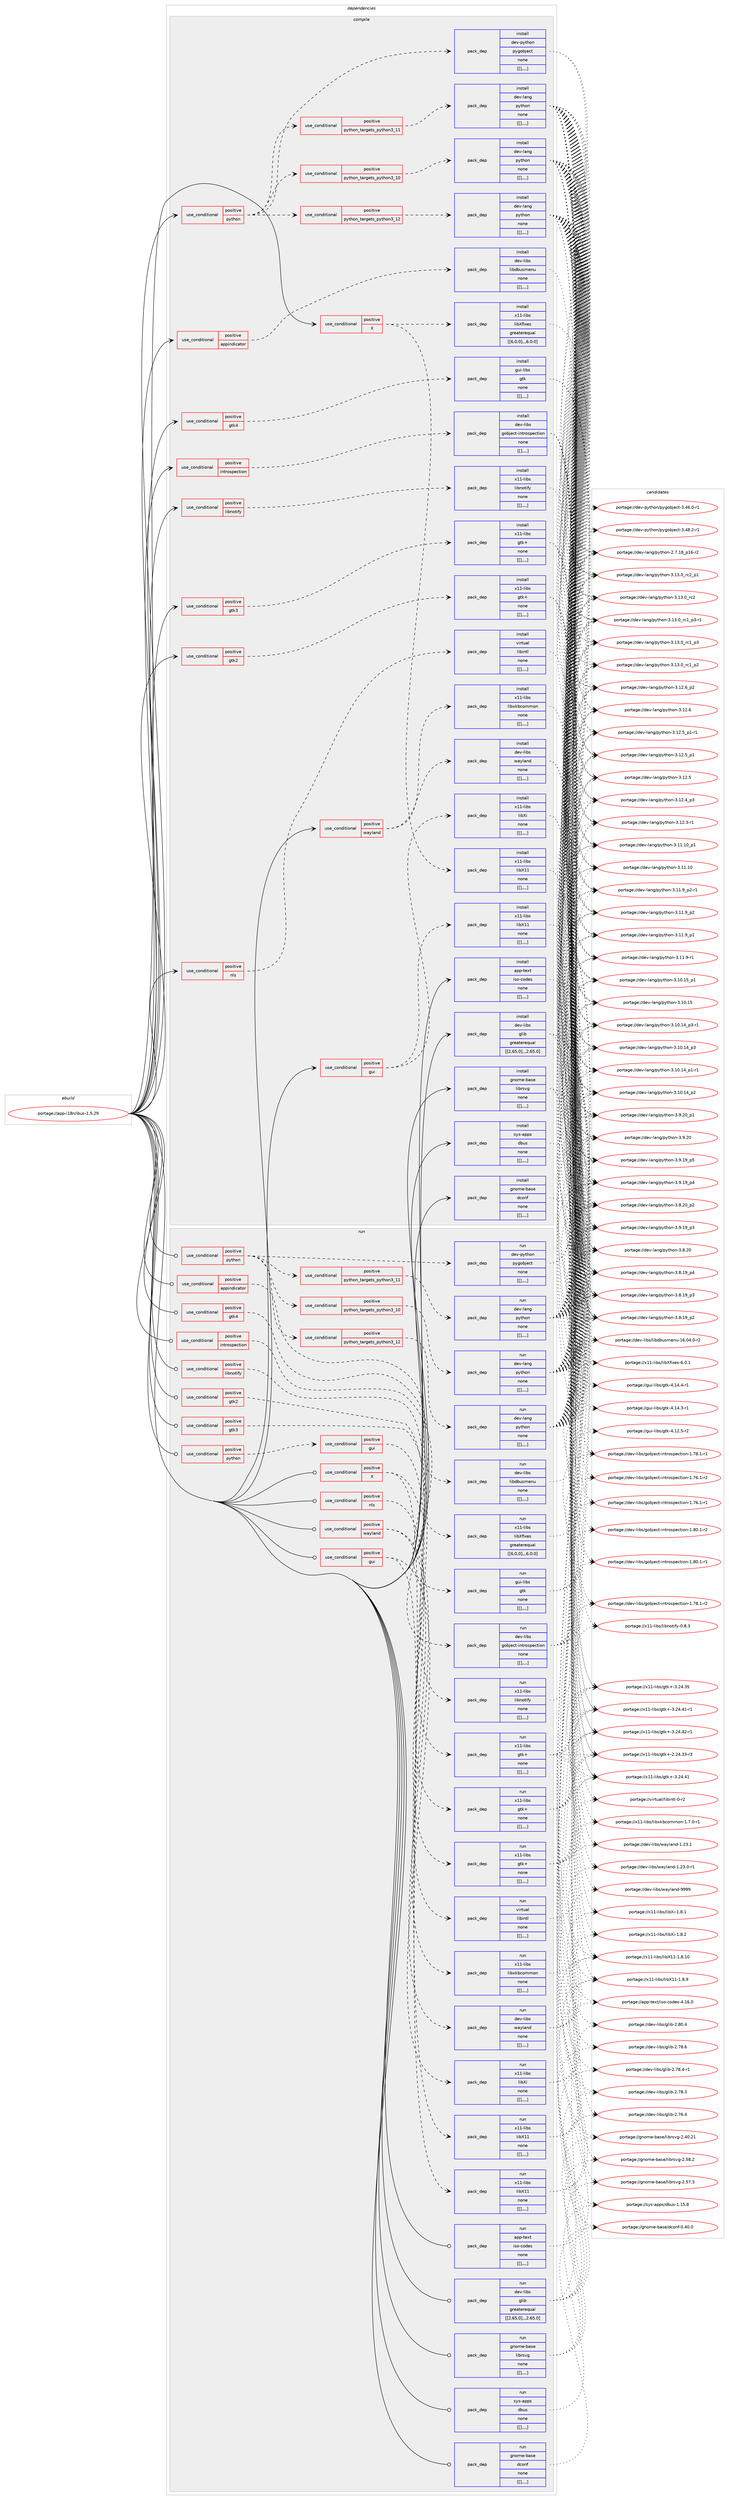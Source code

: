digraph prolog {

# *************
# Graph options
# *************

newrank=true;
concentrate=true;
compound=true;
graph [rankdir=LR,fontname=Helvetica,fontsize=10,ranksep=1.5];#, ranksep=2.5, nodesep=0.2];
edge  [arrowhead=vee];
node  [fontname=Helvetica,fontsize=10];

# **********
# The ebuild
# **********

subgraph cluster_leftcol {
color=gray;
label=<<i>ebuild</i>>;
id [label="portage://app-i18n/ibus-1.5.29", color=red, width=4, href="../app-i18n/ibus-1.5.29.svg"];
}

# ****************
# The dependencies
# ****************

subgraph cluster_midcol {
color=gray;
label=<<i>dependencies</i>>;
subgraph cluster_compile {
fillcolor="#eeeeee";
style=filled;
label=<<i>compile</i>>;
subgraph cond11330 {
dependency38049 [label=<<TABLE BORDER="0" CELLBORDER="1" CELLSPACING="0" CELLPADDING="4"><TR><TD ROWSPAN="3" CELLPADDING="10">use_conditional</TD></TR><TR><TD>positive</TD></TR><TR><TD>X</TD></TR></TABLE>>, shape=none, color=red];
subgraph pack26347 {
dependency38050 [label=<<TABLE BORDER="0" CELLBORDER="1" CELLSPACING="0" CELLPADDING="4" WIDTH="220"><TR><TD ROWSPAN="6" CELLPADDING="30">pack_dep</TD></TR><TR><TD WIDTH="110">install</TD></TR><TR><TD>x11-libs</TD></TR><TR><TD>libX11</TD></TR><TR><TD>none</TD></TR><TR><TD>[[],,,,]</TD></TR></TABLE>>, shape=none, color=blue];
}
dependency38049:e -> dependency38050:w [weight=20,style="dashed",arrowhead="vee"];
subgraph pack26348 {
dependency38051 [label=<<TABLE BORDER="0" CELLBORDER="1" CELLSPACING="0" CELLPADDING="4" WIDTH="220"><TR><TD ROWSPAN="6" CELLPADDING="30">pack_dep</TD></TR><TR><TD WIDTH="110">install</TD></TR><TR><TD>x11-libs</TD></TR><TR><TD>libXfixes</TD></TR><TR><TD>greaterequal</TD></TR><TR><TD>[[6,0,0],,,6.0.0]</TD></TR></TABLE>>, shape=none, color=blue];
}
dependency38049:e -> dependency38051:w [weight=20,style="dashed",arrowhead="vee"];
}
id:e -> dependency38049:w [weight=20,style="solid",arrowhead="vee"];
subgraph cond11331 {
dependency38052 [label=<<TABLE BORDER="0" CELLBORDER="1" CELLSPACING="0" CELLPADDING="4"><TR><TD ROWSPAN="3" CELLPADDING="10">use_conditional</TD></TR><TR><TD>positive</TD></TR><TR><TD>appindicator</TD></TR></TABLE>>, shape=none, color=red];
subgraph pack26349 {
dependency38053 [label=<<TABLE BORDER="0" CELLBORDER="1" CELLSPACING="0" CELLPADDING="4" WIDTH="220"><TR><TD ROWSPAN="6" CELLPADDING="30">pack_dep</TD></TR><TR><TD WIDTH="110">install</TD></TR><TR><TD>dev-libs</TD></TR><TR><TD>libdbusmenu</TD></TR><TR><TD>none</TD></TR><TR><TD>[[],,,,]</TD></TR></TABLE>>, shape=none, color=blue];
}
dependency38052:e -> dependency38053:w [weight=20,style="dashed",arrowhead="vee"];
}
id:e -> dependency38052:w [weight=20,style="solid",arrowhead="vee"];
subgraph cond11332 {
dependency38054 [label=<<TABLE BORDER="0" CELLBORDER="1" CELLSPACING="0" CELLPADDING="4"><TR><TD ROWSPAN="3" CELLPADDING="10">use_conditional</TD></TR><TR><TD>positive</TD></TR><TR><TD>gtk2</TD></TR></TABLE>>, shape=none, color=red];
subgraph pack26350 {
dependency38055 [label=<<TABLE BORDER="0" CELLBORDER="1" CELLSPACING="0" CELLPADDING="4" WIDTH="220"><TR><TD ROWSPAN="6" CELLPADDING="30">pack_dep</TD></TR><TR><TD WIDTH="110">install</TD></TR><TR><TD>x11-libs</TD></TR><TR><TD>gtk+</TD></TR><TR><TD>none</TD></TR><TR><TD>[[],,,,]</TD></TR></TABLE>>, shape=none, color=blue];
}
dependency38054:e -> dependency38055:w [weight=20,style="dashed",arrowhead="vee"];
}
id:e -> dependency38054:w [weight=20,style="solid",arrowhead="vee"];
subgraph cond11333 {
dependency38056 [label=<<TABLE BORDER="0" CELLBORDER="1" CELLSPACING="0" CELLPADDING="4"><TR><TD ROWSPAN="3" CELLPADDING="10">use_conditional</TD></TR><TR><TD>positive</TD></TR><TR><TD>gtk3</TD></TR></TABLE>>, shape=none, color=red];
subgraph pack26351 {
dependency38057 [label=<<TABLE BORDER="0" CELLBORDER="1" CELLSPACING="0" CELLPADDING="4" WIDTH="220"><TR><TD ROWSPAN="6" CELLPADDING="30">pack_dep</TD></TR><TR><TD WIDTH="110">install</TD></TR><TR><TD>x11-libs</TD></TR><TR><TD>gtk+</TD></TR><TR><TD>none</TD></TR><TR><TD>[[],,,,]</TD></TR></TABLE>>, shape=none, color=blue];
}
dependency38056:e -> dependency38057:w [weight=20,style="dashed",arrowhead="vee"];
}
id:e -> dependency38056:w [weight=20,style="solid",arrowhead="vee"];
subgraph cond11334 {
dependency38058 [label=<<TABLE BORDER="0" CELLBORDER="1" CELLSPACING="0" CELLPADDING="4"><TR><TD ROWSPAN="3" CELLPADDING="10">use_conditional</TD></TR><TR><TD>positive</TD></TR><TR><TD>gtk4</TD></TR></TABLE>>, shape=none, color=red];
subgraph pack26352 {
dependency38059 [label=<<TABLE BORDER="0" CELLBORDER="1" CELLSPACING="0" CELLPADDING="4" WIDTH="220"><TR><TD ROWSPAN="6" CELLPADDING="30">pack_dep</TD></TR><TR><TD WIDTH="110">install</TD></TR><TR><TD>gui-libs</TD></TR><TR><TD>gtk</TD></TR><TR><TD>none</TD></TR><TR><TD>[[],,,,]</TD></TR></TABLE>>, shape=none, color=blue];
}
dependency38058:e -> dependency38059:w [weight=20,style="dashed",arrowhead="vee"];
}
id:e -> dependency38058:w [weight=20,style="solid",arrowhead="vee"];
subgraph cond11335 {
dependency38060 [label=<<TABLE BORDER="0" CELLBORDER="1" CELLSPACING="0" CELLPADDING="4"><TR><TD ROWSPAN="3" CELLPADDING="10">use_conditional</TD></TR><TR><TD>positive</TD></TR><TR><TD>gui</TD></TR></TABLE>>, shape=none, color=red];
subgraph pack26353 {
dependency38061 [label=<<TABLE BORDER="0" CELLBORDER="1" CELLSPACING="0" CELLPADDING="4" WIDTH="220"><TR><TD ROWSPAN="6" CELLPADDING="30">pack_dep</TD></TR><TR><TD WIDTH="110">install</TD></TR><TR><TD>x11-libs</TD></TR><TR><TD>libX11</TD></TR><TR><TD>none</TD></TR><TR><TD>[[],,,,]</TD></TR></TABLE>>, shape=none, color=blue];
}
dependency38060:e -> dependency38061:w [weight=20,style="dashed",arrowhead="vee"];
subgraph pack26354 {
dependency38062 [label=<<TABLE BORDER="0" CELLBORDER="1" CELLSPACING="0" CELLPADDING="4" WIDTH="220"><TR><TD ROWSPAN="6" CELLPADDING="30">pack_dep</TD></TR><TR><TD WIDTH="110">install</TD></TR><TR><TD>x11-libs</TD></TR><TR><TD>libXi</TD></TR><TR><TD>none</TD></TR><TR><TD>[[],,,,]</TD></TR></TABLE>>, shape=none, color=blue];
}
dependency38060:e -> dependency38062:w [weight=20,style="dashed",arrowhead="vee"];
}
id:e -> dependency38060:w [weight=20,style="solid",arrowhead="vee"];
subgraph cond11336 {
dependency38063 [label=<<TABLE BORDER="0" CELLBORDER="1" CELLSPACING="0" CELLPADDING="4"><TR><TD ROWSPAN="3" CELLPADDING="10">use_conditional</TD></TR><TR><TD>positive</TD></TR><TR><TD>introspection</TD></TR></TABLE>>, shape=none, color=red];
subgraph pack26355 {
dependency38064 [label=<<TABLE BORDER="0" CELLBORDER="1" CELLSPACING="0" CELLPADDING="4" WIDTH="220"><TR><TD ROWSPAN="6" CELLPADDING="30">pack_dep</TD></TR><TR><TD WIDTH="110">install</TD></TR><TR><TD>dev-libs</TD></TR><TR><TD>gobject-introspection</TD></TR><TR><TD>none</TD></TR><TR><TD>[[],,,,]</TD></TR></TABLE>>, shape=none, color=blue];
}
dependency38063:e -> dependency38064:w [weight=20,style="dashed",arrowhead="vee"];
}
id:e -> dependency38063:w [weight=20,style="solid",arrowhead="vee"];
subgraph cond11337 {
dependency38065 [label=<<TABLE BORDER="0" CELLBORDER="1" CELLSPACING="0" CELLPADDING="4"><TR><TD ROWSPAN="3" CELLPADDING="10">use_conditional</TD></TR><TR><TD>positive</TD></TR><TR><TD>libnotify</TD></TR></TABLE>>, shape=none, color=red];
subgraph pack26356 {
dependency38066 [label=<<TABLE BORDER="0" CELLBORDER="1" CELLSPACING="0" CELLPADDING="4" WIDTH="220"><TR><TD ROWSPAN="6" CELLPADDING="30">pack_dep</TD></TR><TR><TD WIDTH="110">install</TD></TR><TR><TD>x11-libs</TD></TR><TR><TD>libnotify</TD></TR><TR><TD>none</TD></TR><TR><TD>[[],,,,]</TD></TR></TABLE>>, shape=none, color=blue];
}
dependency38065:e -> dependency38066:w [weight=20,style="dashed",arrowhead="vee"];
}
id:e -> dependency38065:w [weight=20,style="solid",arrowhead="vee"];
subgraph cond11338 {
dependency38067 [label=<<TABLE BORDER="0" CELLBORDER="1" CELLSPACING="0" CELLPADDING="4"><TR><TD ROWSPAN="3" CELLPADDING="10">use_conditional</TD></TR><TR><TD>positive</TD></TR><TR><TD>nls</TD></TR></TABLE>>, shape=none, color=red];
subgraph pack26357 {
dependency38068 [label=<<TABLE BORDER="0" CELLBORDER="1" CELLSPACING="0" CELLPADDING="4" WIDTH="220"><TR><TD ROWSPAN="6" CELLPADDING="30">pack_dep</TD></TR><TR><TD WIDTH="110">install</TD></TR><TR><TD>virtual</TD></TR><TR><TD>libintl</TD></TR><TR><TD>none</TD></TR><TR><TD>[[],,,,]</TD></TR></TABLE>>, shape=none, color=blue];
}
dependency38067:e -> dependency38068:w [weight=20,style="dashed",arrowhead="vee"];
}
id:e -> dependency38067:w [weight=20,style="solid",arrowhead="vee"];
subgraph cond11339 {
dependency38069 [label=<<TABLE BORDER="0" CELLBORDER="1" CELLSPACING="0" CELLPADDING="4"><TR><TD ROWSPAN="3" CELLPADDING="10">use_conditional</TD></TR><TR><TD>positive</TD></TR><TR><TD>python</TD></TR></TABLE>>, shape=none, color=red];
subgraph cond11340 {
dependency38070 [label=<<TABLE BORDER="0" CELLBORDER="1" CELLSPACING="0" CELLPADDING="4"><TR><TD ROWSPAN="3" CELLPADDING="10">use_conditional</TD></TR><TR><TD>positive</TD></TR><TR><TD>python_targets_python3_10</TD></TR></TABLE>>, shape=none, color=red];
subgraph pack26358 {
dependency38071 [label=<<TABLE BORDER="0" CELLBORDER="1" CELLSPACING="0" CELLPADDING="4" WIDTH="220"><TR><TD ROWSPAN="6" CELLPADDING="30">pack_dep</TD></TR><TR><TD WIDTH="110">install</TD></TR><TR><TD>dev-lang</TD></TR><TR><TD>python</TD></TR><TR><TD>none</TD></TR><TR><TD>[[],,,,]</TD></TR></TABLE>>, shape=none, color=blue];
}
dependency38070:e -> dependency38071:w [weight=20,style="dashed",arrowhead="vee"];
}
dependency38069:e -> dependency38070:w [weight=20,style="dashed",arrowhead="vee"];
subgraph cond11341 {
dependency38072 [label=<<TABLE BORDER="0" CELLBORDER="1" CELLSPACING="0" CELLPADDING="4"><TR><TD ROWSPAN="3" CELLPADDING="10">use_conditional</TD></TR><TR><TD>positive</TD></TR><TR><TD>python_targets_python3_11</TD></TR></TABLE>>, shape=none, color=red];
subgraph pack26359 {
dependency38073 [label=<<TABLE BORDER="0" CELLBORDER="1" CELLSPACING="0" CELLPADDING="4" WIDTH="220"><TR><TD ROWSPAN="6" CELLPADDING="30">pack_dep</TD></TR><TR><TD WIDTH="110">install</TD></TR><TR><TD>dev-lang</TD></TR><TR><TD>python</TD></TR><TR><TD>none</TD></TR><TR><TD>[[],,,,]</TD></TR></TABLE>>, shape=none, color=blue];
}
dependency38072:e -> dependency38073:w [weight=20,style="dashed",arrowhead="vee"];
}
dependency38069:e -> dependency38072:w [weight=20,style="dashed",arrowhead="vee"];
subgraph cond11342 {
dependency38074 [label=<<TABLE BORDER="0" CELLBORDER="1" CELLSPACING="0" CELLPADDING="4"><TR><TD ROWSPAN="3" CELLPADDING="10">use_conditional</TD></TR><TR><TD>positive</TD></TR><TR><TD>python_targets_python3_12</TD></TR></TABLE>>, shape=none, color=red];
subgraph pack26360 {
dependency38075 [label=<<TABLE BORDER="0" CELLBORDER="1" CELLSPACING="0" CELLPADDING="4" WIDTH="220"><TR><TD ROWSPAN="6" CELLPADDING="30">pack_dep</TD></TR><TR><TD WIDTH="110">install</TD></TR><TR><TD>dev-lang</TD></TR><TR><TD>python</TD></TR><TR><TD>none</TD></TR><TR><TD>[[],,,,]</TD></TR></TABLE>>, shape=none, color=blue];
}
dependency38074:e -> dependency38075:w [weight=20,style="dashed",arrowhead="vee"];
}
dependency38069:e -> dependency38074:w [weight=20,style="dashed",arrowhead="vee"];
subgraph pack26361 {
dependency38076 [label=<<TABLE BORDER="0" CELLBORDER="1" CELLSPACING="0" CELLPADDING="4" WIDTH="220"><TR><TD ROWSPAN="6" CELLPADDING="30">pack_dep</TD></TR><TR><TD WIDTH="110">install</TD></TR><TR><TD>dev-python</TD></TR><TR><TD>pygobject</TD></TR><TR><TD>none</TD></TR><TR><TD>[[],,,,]</TD></TR></TABLE>>, shape=none, color=blue];
}
dependency38069:e -> dependency38076:w [weight=20,style="dashed",arrowhead="vee"];
}
id:e -> dependency38069:w [weight=20,style="solid",arrowhead="vee"];
subgraph cond11343 {
dependency38077 [label=<<TABLE BORDER="0" CELLBORDER="1" CELLSPACING="0" CELLPADDING="4"><TR><TD ROWSPAN="3" CELLPADDING="10">use_conditional</TD></TR><TR><TD>positive</TD></TR><TR><TD>wayland</TD></TR></TABLE>>, shape=none, color=red];
subgraph pack26362 {
dependency38078 [label=<<TABLE BORDER="0" CELLBORDER="1" CELLSPACING="0" CELLPADDING="4" WIDTH="220"><TR><TD ROWSPAN="6" CELLPADDING="30">pack_dep</TD></TR><TR><TD WIDTH="110">install</TD></TR><TR><TD>dev-libs</TD></TR><TR><TD>wayland</TD></TR><TR><TD>none</TD></TR><TR><TD>[[],,,,]</TD></TR></TABLE>>, shape=none, color=blue];
}
dependency38077:e -> dependency38078:w [weight=20,style="dashed",arrowhead="vee"];
subgraph pack26363 {
dependency38079 [label=<<TABLE BORDER="0" CELLBORDER="1" CELLSPACING="0" CELLPADDING="4" WIDTH="220"><TR><TD ROWSPAN="6" CELLPADDING="30">pack_dep</TD></TR><TR><TD WIDTH="110">install</TD></TR><TR><TD>x11-libs</TD></TR><TR><TD>libxkbcommon</TD></TR><TR><TD>none</TD></TR><TR><TD>[[],,,,]</TD></TR></TABLE>>, shape=none, color=blue];
}
dependency38077:e -> dependency38079:w [weight=20,style="dashed",arrowhead="vee"];
}
id:e -> dependency38077:w [weight=20,style="solid",arrowhead="vee"];
subgraph pack26364 {
dependency38080 [label=<<TABLE BORDER="0" CELLBORDER="1" CELLSPACING="0" CELLPADDING="4" WIDTH="220"><TR><TD ROWSPAN="6" CELLPADDING="30">pack_dep</TD></TR><TR><TD WIDTH="110">install</TD></TR><TR><TD>app-text</TD></TR><TR><TD>iso-codes</TD></TR><TR><TD>none</TD></TR><TR><TD>[[],,,,]</TD></TR></TABLE>>, shape=none, color=blue];
}
id:e -> dependency38080:w [weight=20,style="solid",arrowhead="vee"];
subgraph pack26365 {
dependency38081 [label=<<TABLE BORDER="0" CELLBORDER="1" CELLSPACING="0" CELLPADDING="4" WIDTH="220"><TR><TD ROWSPAN="6" CELLPADDING="30">pack_dep</TD></TR><TR><TD WIDTH="110">install</TD></TR><TR><TD>dev-libs</TD></TR><TR><TD>glib</TD></TR><TR><TD>greaterequal</TD></TR><TR><TD>[[2,65,0],,,2.65.0]</TD></TR></TABLE>>, shape=none, color=blue];
}
id:e -> dependency38081:w [weight=20,style="solid",arrowhead="vee"];
subgraph pack26366 {
dependency38082 [label=<<TABLE BORDER="0" CELLBORDER="1" CELLSPACING="0" CELLPADDING="4" WIDTH="220"><TR><TD ROWSPAN="6" CELLPADDING="30">pack_dep</TD></TR><TR><TD WIDTH="110">install</TD></TR><TR><TD>gnome-base</TD></TR><TR><TD>dconf</TD></TR><TR><TD>none</TD></TR><TR><TD>[[],,,,]</TD></TR></TABLE>>, shape=none, color=blue];
}
id:e -> dependency38082:w [weight=20,style="solid",arrowhead="vee"];
subgraph pack26367 {
dependency38083 [label=<<TABLE BORDER="0" CELLBORDER="1" CELLSPACING="0" CELLPADDING="4" WIDTH="220"><TR><TD ROWSPAN="6" CELLPADDING="30">pack_dep</TD></TR><TR><TD WIDTH="110">install</TD></TR><TR><TD>gnome-base</TD></TR><TR><TD>librsvg</TD></TR><TR><TD>none</TD></TR><TR><TD>[[],,,,]</TD></TR></TABLE>>, shape=none, color=blue];
}
id:e -> dependency38083:w [weight=20,style="solid",arrowhead="vee"];
subgraph pack26368 {
dependency38084 [label=<<TABLE BORDER="0" CELLBORDER="1" CELLSPACING="0" CELLPADDING="4" WIDTH="220"><TR><TD ROWSPAN="6" CELLPADDING="30">pack_dep</TD></TR><TR><TD WIDTH="110">install</TD></TR><TR><TD>sys-apps</TD></TR><TR><TD>dbus</TD></TR><TR><TD>none</TD></TR><TR><TD>[[],,,,]</TD></TR></TABLE>>, shape=none, color=blue];
}
id:e -> dependency38084:w [weight=20,style="solid",arrowhead="vee"];
}
subgraph cluster_compileandrun {
fillcolor="#eeeeee";
style=filled;
label=<<i>compile and run</i>>;
}
subgraph cluster_run {
fillcolor="#eeeeee";
style=filled;
label=<<i>run</i>>;
subgraph cond11344 {
dependency38085 [label=<<TABLE BORDER="0" CELLBORDER="1" CELLSPACING="0" CELLPADDING="4"><TR><TD ROWSPAN="3" CELLPADDING="10">use_conditional</TD></TR><TR><TD>positive</TD></TR><TR><TD>X</TD></TR></TABLE>>, shape=none, color=red];
subgraph pack26369 {
dependency38086 [label=<<TABLE BORDER="0" CELLBORDER="1" CELLSPACING="0" CELLPADDING="4" WIDTH="220"><TR><TD ROWSPAN="6" CELLPADDING="30">pack_dep</TD></TR><TR><TD WIDTH="110">run</TD></TR><TR><TD>x11-libs</TD></TR><TR><TD>libX11</TD></TR><TR><TD>none</TD></TR><TR><TD>[[],,,,]</TD></TR></TABLE>>, shape=none, color=blue];
}
dependency38085:e -> dependency38086:w [weight=20,style="dashed",arrowhead="vee"];
subgraph pack26370 {
dependency38087 [label=<<TABLE BORDER="0" CELLBORDER="1" CELLSPACING="0" CELLPADDING="4" WIDTH="220"><TR><TD ROWSPAN="6" CELLPADDING="30">pack_dep</TD></TR><TR><TD WIDTH="110">run</TD></TR><TR><TD>x11-libs</TD></TR><TR><TD>libXfixes</TD></TR><TR><TD>greaterequal</TD></TR><TR><TD>[[6,0,0],,,6.0.0]</TD></TR></TABLE>>, shape=none, color=blue];
}
dependency38085:e -> dependency38087:w [weight=20,style="dashed",arrowhead="vee"];
}
id:e -> dependency38085:w [weight=20,style="solid",arrowhead="odot"];
subgraph cond11345 {
dependency38088 [label=<<TABLE BORDER="0" CELLBORDER="1" CELLSPACING="0" CELLPADDING="4"><TR><TD ROWSPAN="3" CELLPADDING="10">use_conditional</TD></TR><TR><TD>positive</TD></TR><TR><TD>appindicator</TD></TR></TABLE>>, shape=none, color=red];
subgraph pack26371 {
dependency38089 [label=<<TABLE BORDER="0" CELLBORDER="1" CELLSPACING="0" CELLPADDING="4" WIDTH="220"><TR><TD ROWSPAN="6" CELLPADDING="30">pack_dep</TD></TR><TR><TD WIDTH="110">run</TD></TR><TR><TD>dev-libs</TD></TR><TR><TD>libdbusmenu</TD></TR><TR><TD>none</TD></TR><TR><TD>[[],,,,]</TD></TR></TABLE>>, shape=none, color=blue];
}
dependency38088:e -> dependency38089:w [weight=20,style="dashed",arrowhead="vee"];
}
id:e -> dependency38088:w [weight=20,style="solid",arrowhead="odot"];
subgraph cond11346 {
dependency38090 [label=<<TABLE BORDER="0" CELLBORDER="1" CELLSPACING="0" CELLPADDING="4"><TR><TD ROWSPAN="3" CELLPADDING="10">use_conditional</TD></TR><TR><TD>positive</TD></TR><TR><TD>gtk2</TD></TR></TABLE>>, shape=none, color=red];
subgraph pack26372 {
dependency38091 [label=<<TABLE BORDER="0" CELLBORDER="1" CELLSPACING="0" CELLPADDING="4" WIDTH="220"><TR><TD ROWSPAN="6" CELLPADDING="30">pack_dep</TD></TR><TR><TD WIDTH="110">run</TD></TR><TR><TD>x11-libs</TD></TR><TR><TD>gtk+</TD></TR><TR><TD>none</TD></TR><TR><TD>[[],,,,]</TD></TR></TABLE>>, shape=none, color=blue];
}
dependency38090:e -> dependency38091:w [weight=20,style="dashed",arrowhead="vee"];
}
id:e -> dependency38090:w [weight=20,style="solid",arrowhead="odot"];
subgraph cond11347 {
dependency38092 [label=<<TABLE BORDER="0" CELLBORDER="1" CELLSPACING="0" CELLPADDING="4"><TR><TD ROWSPAN="3" CELLPADDING="10">use_conditional</TD></TR><TR><TD>positive</TD></TR><TR><TD>gtk3</TD></TR></TABLE>>, shape=none, color=red];
subgraph pack26373 {
dependency38093 [label=<<TABLE BORDER="0" CELLBORDER="1" CELLSPACING="0" CELLPADDING="4" WIDTH="220"><TR><TD ROWSPAN="6" CELLPADDING="30">pack_dep</TD></TR><TR><TD WIDTH="110">run</TD></TR><TR><TD>x11-libs</TD></TR><TR><TD>gtk+</TD></TR><TR><TD>none</TD></TR><TR><TD>[[],,,,]</TD></TR></TABLE>>, shape=none, color=blue];
}
dependency38092:e -> dependency38093:w [weight=20,style="dashed",arrowhead="vee"];
}
id:e -> dependency38092:w [weight=20,style="solid",arrowhead="odot"];
subgraph cond11348 {
dependency38094 [label=<<TABLE BORDER="0" CELLBORDER="1" CELLSPACING="0" CELLPADDING="4"><TR><TD ROWSPAN="3" CELLPADDING="10">use_conditional</TD></TR><TR><TD>positive</TD></TR><TR><TD>gtk4</TD></TR></TABLE>>, shape=none, color=red];
subgraph pack26374 {
dependency38095 [label=<<TABLE BORDER="0" CELLBORDER="1" CELLSPACING="0" CELLPADDING="4" WIDTH="220"><TR><TD ROWSPAN="6" CELLPADDING="30">pack_dep</TD></TR><TR><TD WIDTH="110">run</TD></TR><TR><TD>gui-libs</TD></TR><TR><TD>gtk</TD></TR><TR><TD>none</TD></TR><TR><TD>[[],,,,]</TD></TR></TABLE>>, shape=none, color=blue];
}
dependency38094:e -> dependency38095:w [weight=20,style="dashed",arrowhead="vee"];
}
id:e -> dependency38094:w [weight=20,style="solid",arrowhead="odot"];
subgraph cond11349 {
dependency38096 [label=<<TABLE BORDER="0" CELLBORDER="1" CELLSPACING="0" CELLPADDING="4"><TR><TD ROWSPAN="3" CELLPADDING="10">use_conditional</TD></TR><TR><TD>positive</TD></TR><TR><TD>gui</TD></TR></TABLE>>, shape=none, color=red];
subgraph pack26375 {
dependency38097 [label=<<TABLE BORDER="0" CELLBORDER="1" CELLSPACING="0" CELLPADDING="4" WIDTH="220"><TR><TD ROWSPAN="6" CELLPADDING="30">pack_dep</TD></TR><TR><TD WIDTH="110">run</TD></TR><TR><TD>x11-libs</TD></TR><TR><TD>libX11</TD></TR><TR><TD>none</TD></TR><TR><TD>[[],,,,]</TD></TR></TABLE>>, shape=none, color=blue];
}
dependency38096:e -> dependency38097:w [weight=20,style="dashed",arrowhead="vee"];
subgraph pack26376 {
dependency38098 [label=<<TABLE BORDER="0" CELLBORDER="1" CELLSPACING="0" CELLPADDING="4" WIDTH="220"><TR><TD ROWSPAN="6" CELLPADDING="30">pack_dep</TD></TR><TR><TD WIDTH="110">run</TD></TR><TR><TD>x11-libs</TD></TR><TR><TD>libXi</TD></TR><TR><TD>none</TD></TR><TR><TD>[[],,,,]</TD></TR></TABLE>>, shape=none, color=blue];
}
dependency38096:e -> dependency38098:w [weight=20,style="dashed",arrowhead="vee"];
}
id:e -> dependency38096:w [weight=20,style="solid",arrowhead="odot"];
subgraph cond11350 {
dependency38099 [label=<<TABLE BORDER="0" CELLBORDER="1" CELLSPACING="0" CELLPADDING="4"><TR><TD ROWSPAN="3" CELLPADDING="10">use_conditional</TD></TR><TR><TD>positive</TD></TR><TR><TD>introspection</TD></TR></TABLE>>, shape=none, color=red];
subgraph pack26377 {
dependency38100 [label=<<TABLE BORDER="0" CELLBORDER="1" CELLSPACING="0" CELLPADDING="4" WIDTH="220"><TR><TD ROWSPAN="6" CELLPADDING="30">pack_dep</TD></TR><TR><TD WIDTH="110">run</TD></TR><TR><TD>dev-libs</TD></TR><TR><TD>gobject-introspection</TD></TR><TR><TD>none</TD></TR><TR><TD>[[],,,,]</TD></TR></TABLE>>, shape=none, color=blue];
}
dependency38099:e -> dependency38100:w [weight=20,style="dashed",arrowhead="vee"];
}
id:e -> dependency38099:w [weight=20,style="solid",arrowhead="odot"];
subgraph cond11351 {
dependency38101 [label=<<TABLE BORDER="0" CELLBORDER="1" CELLSPACING="0" CELLPADDING="4"><TR><TD ROWSPAN="3" CELLPADDING="10">use_conditional</TD></TR><TR><TD>positive</TD></TR><TR><TD>libnotify</TD></TR></TABLE>>, shape=none, color=red];
subgraph pack26378 {
dependency38102 [label=<<TABLE BORDER="0" CELLBORDER="1" CELLSPACING="0" CELLPADDING="4" WIDTH="220"><TR><TD ROWSPAN="6" CELLPADDING="30">pack_dep</TD></TR><TR><TD WIDTH="110">run</TD></TR><TR><TD>x11-libs</TD></TR><TR><TD>libnotify</TD></TR><TR><TD>none</TD></TR><TR><TD>[[],,,,]</TD></TR></TABLE>>, shape=none, color=blue];
}
dependency38101:e -> dependency38102:w [weight=20,style="dashed",arrowhead="vee"];
}
id:e -> dependency38101:w [weight=20,style="solid",arrowhead="odot"];
subgraph cond11352 {
dependency38103 [label=<<TABLE BORDER="0" CELLBORDER="1" CELLSPACING="0" CELLPADDING="4"><TR><TD ROWSPAN="3" CELLPADDING="10">use_conditional</TD></TR><TR><TD>positive</TD></TR><TR><TD>nls</TD></TR></TABLE>>, shape=none, color=red];
subgraph pack26379 {
dependency38104 [label=<<TABLE BORDER="0" CELLBORDER="1" CELLSPACING="0" CELLPADDING="4" WIDTH="220"><TR><TD ROWSPAN="6" CELLPADDING="30">pack_dep</TD></TR><TR><TD WIDTH="110">run</TD></TR><TR><TD>virtual</TD></TR><TR><TD>libintl</TD></TR><TR><TD>none</TD></TR><TR><TD>[[],,,,]</TD></TR></TABLE>>, shape=none, color=blue];
}
dependency38103:e -> dependency38104:w [weight=20,style="dashed",arrowhead="vee"];
}
id:e -> dependency38103:w [weight=20,style="solid",arrowhead="odot"];
subgraph cond11353 {
dependency38105 [label=<<TABLE BORDER="0" CELLBORDER="1" CELLSPACING="0" CELLPADDING="4"><TR><TD ROWSPAN="3" CELLPADDING="10">use_conditional</TD></TR><TR><TD>positive</TD></TR><TR><TD>python</TD></TR></TABLE>>, shape=none, color=red];
subgraph cond11354 {
dependency38106 [label=<<TABLE BORDER="0" CELLBORDER="1" CELLSPACING="0" CELLPADDING="4"><TR><TD ROWSPAN="3" CELLPADDING="10">use_conditional</TD></TR><TR><TD>positive</TD></TR><TR><TD>gui</TD></TR></TABLE>>, shape=none, color=red];
subgraph pack26380 {
dependency38107 [label=<<TABLE BORDER="0" CELLBORDER="1" CELLSPACING="0" CELLPADDING="4" WIDTH="220"><TR><TD ROWSPAN="6" CELLPADDING="30">pack_dep</TD></TR><TR><TD WIDTH="110">run</TD></TR><TR><TD>x11-libs</TD></TR><TR><TD>gtk+</TD></TR><TR><TD>none</TD></TR><TR><TD>[[],,,,]</TD></TR></TABLE>>, shape=none, color=blue];
}
dependency38106:e -> dependency38107:w [weight=20,style="dashed",arrowhead="vee"];
}
dependency38105:e -> dependency38106:w [weight=20,style="dashed",arrowhead="vee"];
}
id:e -> dependency38105:w [weight=20,style="solid",arrowhead="odot"];
subgraph cond11355 {
dependency38108 [label=<<TABLE BORDER="0" CELLBORDER="1" CELLSPACING="0" CELLPADDING="4"><TR><TD ROWSPAN="3" CELLPADDING="10">use_conditional</TD></TR><TR><TD>positive</TD></TR><TR><TD>python</TD></TR></TABLE>>, shape=none, color=red];
subgraph cond11356 {
dependency38109 [label=<<TABLE BORDER="0" CELLBORDER="1" CELLSPACING="0" CELLPADDING="4"><TR><TD ROWSPAN="3" CELLPADDING="10">use_conditional</TD></TR><TR><TD>positive</TD></TR><TR><TD>python_targets_python3_10</TD></TR></TABLE>>, shape=none, color=red];
subgraph pack26381 {
dependency38110 [label=<<TABLE BORDER="0" CELLBORDER="1" CELLSPACING="0" CELLPADDING="4" WIDTH="220"><TR><TD ROWSPAN="6" CELLPADDING="30">pack_dep</TD></TR><TR><TD WIDTH="110">run</TD></TR><TR><TD>dev-lang</TD></TR><TR><TD>python</TD></TR><TR><TD>none</TD></TR><TR><TD>[[],,,,]</TD></TR></TABLE>>, shape=none, color=blue];
}
dependency38109:e -> dependency38110:w [weight=20,style="dashed",arrowhead="vee"];
}
dependency38108:e -> dependency38109:w [weight=20,style="dashed",arrowhead="vee"];
subgraph cond11357 {
dependency38111 [label=<<TABLE BORDER="0" CELLBORDER="1" CELLSPACING="0" CELLPADDING="4"><TR><TD ROWSPAN="3" CELLPADDING="10">use_conditional</TD></TR><TR><TD>positive</TD></TR><TR><TD>python_targets_python3_11</TD></TR></TABLE>>, shape=none, color=red];
subgraph pack26382 {
dependency38112 [label=<<TABLE BORDER="0" CELLBORDER="1" CELLSPACING="0" CELLPADDING="4" WIDTH="220"><TR><TD ROWSPAN="6" CELLPADDING="30">pack_dep</TD></TR><TR><TD WIDTH="110">run</TD></TR><TR><TD>dev-lang</TD></TR><TR><TD>python</TD></TR><TR><TD>none</TD></TR><TR><TD>[[],,,,]</TD></TR></TABLE>>, shape=none, color=blue];
}
dependency38111:e -> dependency38112:w [weight=20,style="dashed",arrowhead="vee"];
}
dependency38108:e -> dependency38111:w [weight=20,style="dashed",arrowhead="vee"];
subgraph cond11358 {
dependency38113 [label=<<TABLE BORDER="0" CELLBORDER="1" CELLSPACING="0" CELLPADDING="4"><TR><TD ROWSPAN="3" CELLPADDING="10">use_conditional</TD></TR><TR><TD>positive</TD></TR><TR><TD>python_targets_python3_12</TD></TR></TABLE>>, shape=none, color=red];
subgraph pack26383 {
dependency38114 [label=<<TABLE BORDER="0" CELLBORDER="1" CELLSPACING="0" CELLPADDING="4" WIDTH="220"><TR><TD ROWSPAN="6" CELLPADDING="30">pack_dep</TD></TR><TR><TD WIDTH="110">run</TD></TR><TR><TD>dev-lang</TD></TR><TR><TD>python</TD></TR><TR><TD>none</TD></TR><TR><TD>[[],,,,]</TD></TR></TABLE>>, shape=none, color=blue];
}
dependency38113:e -> dependency38114:w [weight=20,style="dashed",arrowhead="vee"];
}
dependency38108:e -> dependency38113:w [weight=20,style="dashed",arrowhead="vee"];
subgraph pack26384 {
dependency38115 [label=<<TABLE BORDER="0" CELLBORDER="1" CELLSPACING="0" CELLPADDING="4" WIDTH="220"><TR><TD ROWSPAN="6" CELLPADDING="30">pack_dep</TD></TR><TR><TD WIDTH="110">run</TD></TR><TR><TD>dev-python</TD></TR><TR><TD>pygobject</TD></TR><TR><TD>none</TD></TR><TR><TD>[[],,,,]</TD></TR></TABLE>>, shape=none, color=blue];
}
dependency38108:e -> dependency38115:w [weight=20,style="dashed",arrowhead="vee"];
}
id:e -> dependency38108:w [weight=20,style="solid",arrowhead="odot"];
subgraph cond11359 {
dependency38116 [label=<<TABLE BORDER="0" CELLBORDER="1" CELLSPACING="0" CELLPADDING="4"><TR><TD ROWSPAN="3" CELLPADDING="10">use_conditional</TD></TR><TR><TD>positive</TD></TR><TR><TD>wayland</TD></TR></TABLE>>, shape=none, color=red];
subgraph pack26385 {
dependency38117 [label=<<TABLE BORDER="0" CELLBORDER="1" CELLSPACING="0" CELLPADDING="4" WIDTH="220"><TR><TD ROWSPAN="6" CELLPADDING="30">pack_dep</TD></TR><TR><TD WIDTH="110">run</TD></TR><TR><TD>dev-libs</TD></TR><TR><TD>wayland</TD></TR><TR><TD>none</TD></TR><TR><TD>[[],,,,]</TD></TR></TABLE>>, shape=none, color=blue];
}
dependency38116:e -> dependency38117:w [weight=20,style="dashed",arrowhead="vee"];
subgraph pack26386 {
dependency38118 [label=<<TABLE BORDER="0" CELLBORDER="1" CELLSPACING="0" CELLPADDING="4" WIDTH="220"><TR><TD ROWSPAN="6" CELLPADDING="30">pack_dep</TD></TR><TR><TD WIDTH="110">run</TD></TR><TR><TD>x11-libs</TD></TR><TR><TD>libxkbcommon</TD></TR><TR><TD>none</TD></TR><TR><TD>[[],,,,]</TD></TR></TABLE>>, shape=none, color=blue];
}
dependency38116:e -> dependency38118:w [weight=20,style="dashed",arrowhead="vee"];
}
id:e -> dependency38116:w [weight=20,style="solid",arrowhead="odot"];
subgraph pack26387 {
dependency38119 [label=<<TABLE BORDER="0" CELLBORDER="1" CELLSPACING="0" CELLPADDING="4" WIDTH="220"><TR><TD ROWSPAN="6" CELLPADDING="30">pack_dep</TD></TR><TR><TD WIDTH="110">run</TD></TR><TR><TD>app-text</TD></TR><TR><TD>iso-codes</TD></TR><TR><TD>none</TD></TR><TR><TD>[[],,,,]</TD></TR></TABLE>>, shape=none, color=blue];
}
id:e -> dependency38119:w [weight=20,style="solid",arrowhead="odot"];
subgraph pack26388 {
dependency38120 [label=<<TABLE BORDER="0" CELLBORDER="1" CELLSPACING="0" CELLPADDING="4" WIDTH="220"><TR><TD ROWSPAN="6" CELLPADDING="30">pack_dep</TD></TR><TR><TD WIDTH="110">run</TD></TR><TR><TD>dev-libs</TD></TR><TR><TD>glib</TD></TR><TR><TD>greaterequal</TD></TR><TR><TD>[[2,65,0],,,2.65.0]</TD></TR></TABLE>>, shape=none, color=blue];
}
id:e -> dependency38120:w [weight=20,style="solid",arrowhead="odot"];
subgraph pack26389 {
dependency38121 [label=<<TABLE BORDER="0" CELLBORDER="1" CELLSPACING="0" CELLPADDING="4" WIDTH="220"><TR><TD ROWSPAN="6" CELLPADDING="30">pack_dep</TD></TR><TR><TD WIDTH="110">run</TD></TR><TR><TD>gnome-base</TD></TR><TR><TD>dconf</TD></TR><TR><TD>none</TD></TR><TR><TD>[[],,,,]</TD></TR></TABLE>>, shape=none, color=blue];
}
id:e -> dependency38121:w [weight=20,style="solid",arrowhead="odot"];
subgraph pack26390 {
dependency38122 [label=<<TABLE BORDER="0" CELLBORDER="1" CELLSPACING="0" CELLPADDING="4" WIDTH="220"><TR><TD ROWSPAN="6" CELLPADDING="30">pack_dep</TD></TR><TR><TD WIDTH="110">run</TD></TR><TR><TD>gnome-base</TD></TR><TR><TD>librsvg</TD></TR><TR><TD>none</TD></TR><TR><TD>[[],,,,]</TD></TR></TABLE>>, shape=none, color=blue];
}
id:e -> dependency38122:w [weight=20,style="solid",arrowhead="odot"];
subgraph pack26391 {
dependency38123 [label=<<TABLE BORDER="0" CELLBORDER="1" CELLSPACING="0" CELLPADDING="4" WIDTH="220"><TR><TD ROWSPAN="6" CELLPADDING="30">pack_dep</TD></TR><TR><TD WIDTH="110">run</TD></TR><TR><TD>sys-apps</TD></TR><TR><TD>dbus</TD></TR><TR><TD>none</TD></TR><TR><TD>[[],,,,]</TD></TR></TABLE>>, shape=none, color=blue];
}
id:e -> dependency38123:w [weight=20,style="solid",arrowhead="odot"];
}
}

# **************
# The candidates
# **************

subgraph cluster_choices {
rank=same;
color=gray;
label=<<i>candidates</i>>;

subgraph choice26347 {
color=black;
nodesep=1;
choice12049494510810598115471081059888494945494656464948 [label="portage://x11-libs/libX11-1.8.10", color=red, width=4,href="../x11-libs/libX11-1.8.10.svg"];
choice120494945108105981154710810598884949454946564657 [label="portage://x11-libs/libX11-1.8.9", color=red, width=4,href="../x11-libs/libX11-1.8.9.svg"];
dependency38050:e -> choice12049494510810598115471081059888494945494656464948:w [style=dotted,weight="100"];
dependency38050:e -> choice120494945108105981154710810598884949454946564657:w [style=dotted,weight="100"];
}
subgraph choice26348 {
color=black;
nodesep=1;
choice12049494510810598115471081059888102105120101115455446484649 [label="portage://x11-libs/libXfixes-6.0.1", color=red, width=4,href="../x11-libs/libXfixes-6.0.1.svg"];
dependency38051:e -> choice12049494510810598115471081059888102105120101115455446484649:w [style=dotted,weight="100"];
}
subgraph choice26349 {
color=black;
nodesep=1;
choice100101118451081059811547108105981009811711510910111011745495446485246484511450 [label="portage://dev-libs/libdbusmenu-16.04.0-r2", color=red, width=4,href="../dev-libs/libdbusmenu-16.04.0-r2.svg"];
dependency38053:e -> choice100101118451081059811547108105981009811711510910111011745495446485246484511450:w [style=dotted,weight="100"];
}
subgraph choice26350 {
color=black;
nodesep=1;
choice12049494510810598115471031161074345514650524652504511449 [label="portage://x11-libs/gtk+-3.24.42-r1", color=red, width=4,href="../x11-libs/gtk+-3.24.42-r1.svg"];
choice12049494510810598115471031161074345514650524652494511449 [label="portage://x11-libs/gtk+-3.24.41-r1", color=red, width=4,href="../x11-libs/gtk+-3.24.41-r1.svg"];
choice1204949451081059811547103116107434551465052465249 [label="portage://x11-libs/gtk+-3.24.41", color=red, width=4,href="../x11-libs/gtk+-3.24.41.svg"];
choice1204949451081059811547103116107434551465052465153 [label="portage://x11-libs/gtk+-3.24.35", color=red, width=4,href="../x11-libs/gtk+-3.24.35.svg"];
choice12049494510810598115471031161074345504650524651514511451 [label="portage://x11-libs/gtk+-2.24.33-r3", color=red, width=4,href="../x11-libs/gtk+-2.24.33-r3.svg"];
dependency38055:e -> choice12049494510810598115471031161074345514650524652504511449:w [style=dotted,weight="100"];
dependency38055:e -> choice12049494510810598115471031161074345514650524652494511449:w [style=dotted,weight="100"];
dependency38055:e -> choice1204949451081059811547103116107434551465052465249:w [style=dotted,weight="100"];
dependency38055:e -> choice1204949451081059811547103116107434551465052465153:w [style=dotted,weight="100"];
dependency38055:e -> choice12049494510810598115471031161074345504650524651514511451:w [style=dotted,weight="100"];
}
subgraph choice26351 {
color=black;
nodesep=1;
choice12049494510810598115471031161074345514650524652504511449 [label="portage://x11-libs/gtk+-3.24.42-r1", color=red, width=4,href="../x11-libs/gtk+-3.24.42-r1.svg"];
choice12049494510810598115471031161074345514650524652494511449 [label="portage://x11-libs/gtk+-3.24.41-r1", color=red, width=4,href="../x11-libs/gtk+-3.24.41-r1.svg"];
choice1204949451081059811547103116107434551465052465249 [label="portage://x11-libs/gtk+-3.24.41", color=red, width=4,href="../x11-libs/gtk+-3.24.41.svg"];
choice1204949451081059811547103116107434551465052465153 [label="portage://x11-libs/gtk+-3.24.35", color=red, width=4,href="../x11-libs/gtk+-3.24.35.svg"];
choice12049494510810598115471031161074345504650524651514511451 [label="portage://x11-libs/gtk+-2.24.33-r3", color=red, width=4,href="../x11-libs/gtk+-2.24.33-r3.svg"];
dependency38057:e -> choice12049494510810598115471031161074345514650524652504511449:w [style=dotted,weight="100"];
dependency38057:e -> choice12049494510810598115471031161074345514650524652494511449:w [style=dotted,weight="100"];
dependency38057:e -> choice1204949451081059811547103116107434551465052465249:w [style=dotted,weight="100"];
dependency38057:e -> choice1204949451081059811547103116107434551465052465153:w [style=dotted,weight="100"];
dependency38057:e -> choice12049494510810598115471031161074345504650524651514511451:w [style=dotted,weight="100"];
}
subgraph choice26352 {
color=black;
nodesep=1;
choice103117105451081059811547103116107455246495246524511449 [label="portage://gui-libs/gtk-4.14.4-r1", color=red, width=4,href="../gui-libs/gtk-4.14.4-r1.svg"];
choice103117105451081059811547103116107455246495246514511449 [label="portage://gui-libs/gtk-4.14.3-r1", color=red, width=4,href="../gui-libs/gtk-4.14.3-r1.svg"];
choice103117105451081059811547103116107455246495046534511450 [label="portage://gui-libs/gtk-4.12.5-r2", color=red, width=4,href="../gui-libs/gtk-4.12.5-r2.svg"];
dependency38059:e -> choice103117105451081059811547103116107455246495246524511449:w [style=dotted,weight="100"];
dependency38059:e -> choice103117105451081059811547103116107455246495246514511449:w [style=dotted,weight="100"];
dependency38059:e -> choice103117105451081059811547103116107455246495046534511450:w [style=dotted,weight="100"];
}
subgraph choice26353 {
color=black;
nodesep=1;
choice12049494510810598115471081059888494945494656464948 [label="portage://x11-libs/libX11-1.8.10", color=red, width=4,href="../x11-libs/libX11-1.8.10.svg"];
choice120494945108105981154710810598884949454946564657 [label="portage://x11-libs/libX11-1.8.9", color=red, width=4,href="../x11-libs/libX11-1.8.9.svg"];
dependency38061:e -> choice12049494510810598115471081059888494945494656464948:w [style=dotted,weight="100"];
dependency38061:e -> choice120494945108105981154710810598884949454946564657:w [style=dotted,weight="100"];
}
subgraph choice26354 {
color=black;
nodesep=1;
choice12049494510810598115471081059888105454946564650 [label="portage://x11-libs/libXi-1.8.2", color=red, width=4,href="../x11-libs/libXi-1.8.2.svg"];
choice12049494510810598115471081059888105454946564649 [label="portage://x11-libs/libXi-1.8.1", color=red, width=4,href="../x11-libs/libXi-1.8.1.svg"];
dependency38062:e -> choice12049494510810598115471081059888105454946564650:w [style=dotted,weight="100"];
dependency38062:e -> choice12049494510810598115471081059888105454946564649:w [style=dotted,weight="100"];
}
subgraph choice26355 {
color=black;
nodesep=1;
choice10010111845108105981154710311198106101991164510511011611411111511210199116105111110454946564846494511450 [label="portage://dev-libs/gobject-introspection-1.80.1-r2", color=red, width=4,href="../dev-libs/gobject-introspection-1.80.1-r2.svg"];
choice10010111845108105981154710311198106101991164510511011611411111511210199116105111110454946564846494511449 [label="portage://dev-libs/gobject-introspection-1.80.1-r1", color=red, width=4,href="../dev-libs/gobject-introspection-1.80.1-r1.svg"];
choice10010111845108105981154710311198106101991164510511011611411111511210199116105111110454946555646494511450 [label="portage://dev-libs/gobject-introspection-1.78.1-r2", color=red, width=4,href="../dev-libs/gobject-introspection-1.78.1-r2.svg"];
choice10010111845108105981154710311198106101991164510511011611411111511210199116105111110454946555646494511449 [label="portage://dev-libs/gobject-introspection-1.78.1-r1", color=red, width=4,href="../dev-libs/gobject-introspection-1.78.1-r1.svg"];
choice10010111845108105981154710311198106101991164510511011611411111511210199116105111110454946555446494511450 [label="portage://dev-libs/gobject-introspection-1.76.1-r2", color=red, width=4,href="../dev-libs/gobject-introspection-1.76.1-r2.svg"];
choice10010111845108105981154710311198106101991164510511011611411111511210199116105111110454946555446494511449 [label="portage://dev-libs/gobject-introspection-1.76.1-r1", color=red, width=4,href="../dev-libs/gobject-introspection-1.76.1-r1.svg"];
dependency38064:e -> choice10010111845108105981154710311198106101991164510511011611411111511210199116105111110454946564846494511450:w [style=dotted,weight="100"];
dependency38064:e -> choice10010111845108105981154710311198106101991164510511011611411111511210199116105111110454946564846494511449:w [style=dotted,weight="100"];
dependency38064:e -> choice10010111845108105981154710311198106101991164510511011611411111511210199116105111110454946555646494511450:w [style=dotted,weight="100"];
dependency38064:e -> choice10010111845108105981154710311198106101991164510511011611411111511210199116105111110454946555646494511449:w [style=dotted,weight="100"];
dependency38064:e -> choice10010111845108105981154710311198106101991164510511011611411111511210199116105111110454946555446494511450:w [style=dotted,weight="100"];
dependency38064:e -> choice10010111845108105981154710311198106101991164510511011611411111511210199116105111110454946555446494511449:w [style=dotted,weight="100"];
}
subgraph choice26356 {
color=black;
nodesep=1;
choice120494945108105981154710810598110111116105102121454846564651 [label="portage://x11-libs/libnotify-0.8.3", color=red, width=4,href="../x11-libs/libnotify-0.8.3.svg"];
dependency38066:e -> choice120494945108105981154710810598110111116105102121454846564651:w [style=dotted,weight="100"];
}
subgraph choice26357 {
color=black;
nodesep=1;
choice11810511411611797108471081059810511011610845484511450 [label="portage://virtual/libintl-0-r2", color=red, width=4,href="../virtual/libintl-0-r2.svg"];
dependency38068:e -> choice11810511411611797108471081059810511011610845484511450:w [style=dotted,weight="100"];
}
subgraph choice26358 {
color=black;
nodesep=1;
choice100101118451089711010347112121116104111110455146495146489511499509511249 [label="portage://dev-lang/python-3.13.0_rc2_p1", color=red, width=4,href="../dev-lang/python-3.13.0_rc2_p1.svg"];
choice10010111845108971101034711212111610411111045514649514648951149950 [label="portage://dev-lang/python-3.13.0_rc2", color=red, width=4,href="../dev-lang/python-3.13.0_rc2.svg"];
choice1001011184510897110103471121211161041111104551464951464895114994995112514511449 [label="portage://dev-lang/python-3.13.0_rc1_p3-r1", color=red, width=4,href="../dev-lang/python-3.13.0_rc1_p3-r1.svg"];
choice100101118451089711010347112121116104111110455146495146489511499499511251 [label="portage://dev-lang/python-3.13.0_rc1_p3", color=red, width=4,href="../dev-lang/python-3.13.0_rc1_p3.svg"];
choice100101118451089711010347112121116104111110455146495146489511499499511250 [label="portage://dev-lang/python-3.13.0_rc1_p2", color=red, width=4,href="../dev-lang/python-3.13.0_rc1_p2.svg"];
choice100101118451089711010347112121116104111110455146495046549511250 [label="portage://dev-lang/python-3.12.6_p2", color=red, width=4,href="../dev-lang/python-3.12.6_p2.svg"];
choice10010111845108971101034711212111610411111045514649504654 [label="portage://dev-lang/python-3.12.6", color=red, width=4,href="../dev-lang/python-3.12.6.svg"];
choice1001011184510897110103471121211161041111104551464950465395112494511449 [label="portage://dev-lang/python-3.12.5_p1-r1", color=red, width=4,href="../dev-lang/python-3.12.5_p1-r1.svg"];
choice100101118451089711010347112121116104111110455146495046539511249 [label="portage://dev-lang/python-3.12.5_p1", color=red, width=4,href="../dev-lang/python-3.12.5_p1.svg"];
choice10010111845108971101034711212111610411111045514649504653 [label="portage://dev-lang/python-3.12.5", color=red, width=4,href="../dev-lang/python-3.12.5.svg"];
choice100101118451089711010347112121116104111110455146495046529511251 [label="portage://dev-lang/python-3.12.4_p3", color=red, width=4,href="../dev-lang/python-3.12.4_p3.svg"];
choice100101118451089711010347112121116104111110455146495046514511449 [label="portage://dev-lang/python-3.12.3-r1", color=red, width=4,href="../dev-lang/python-3.12.3-r1.svg"];
choice10010111845108971101034711212111610411111045514649494649489511249 [label="portage://dev-lang/python-3.11.10_p1", color=red, width=4,href="../dev-lang/python-3.11.10_p1.svg"];
choice1001011184510897110103471121211161041111104551464949464948 [label="portage://dev-lang/python-3.11.10", color=red, width=4,href="../dev-lang/python-3.11.10.svg"];
choice1001011184510897110103471121211161041111104551464949465795112504511449 [label="portage://dev-lang/python-3.11.9_p2-r1", color=red, width=4,href="../dev-lang/python-3.11.9_p2-r1.svg"];
choice100101118451089711010347112121116104111110455146494946579511250 [label="portage://dev-lang/python-3.11.9_p2", color=red, width=4,href="../dev-lang/python-3.11.9_p2.svg"];
choice100101118451089711010347112121116104111110455146494946579511249 [label="portage://dev-lang/python-3.11.9_p1", color=red, width=4,href="../dev-lang/python-3.11.9_p1.svg"];
choice100101118451089711010347112121116104111110455146494946574511449 [label="portage://dev-lang/python-3.11.9-r1", color=red, width=4,href="../dev-lang/python-3.11.9-r1.svg"];
choice10010111845108971101034711212111610411111045514649484649539511249 [label="portage://dev-lang/python-3.10.15_p1", color=red, width=4,href="../dev-lang/python-3.10.15_p1.svg"];
choice1001011184510897110103471121211161041111104551464948464953 [label="portage://dev-lang/python-3.10.15", color=red, width=4,href="../dev-lang/python-3.10.15.svg"];
choice100101118451089711010347112121116104111110455146494846495295112514511449 [label="portage://dev-lang/python-3.10.14_p3-r1", color=red, width=4,href="../dev-lang/python-3.10.14_p3-r1.svg"];
choice10010111845108971101034711212111610411111045514649484649529511251 [label="portage://dev-lang/python-3.10.14_p3", color=red, width=4,href="../dev-lang/python-3.10.14_p3.svg"];
choice10010111845108971101034711212111610411111045514649484649529511250 [label="portage://dev-lang/python-3.10.14_p2", color=red, width=4,href="../dev-lang/python-3.10.14_p2.svg"];
choice100101118451089711010347112121116104111110455146494846495295112494511449 [label="portage://dev-lang/python-3.10.14_p1-r1", color=red, width=4,href="../dev-lang/python-3.10.14_p1-r1.svg"];
choice100101118451089711010347112121116104111110455146574650489511249 [label="portage://dev-lang/python-3.9.20_p1", color=red, width=4,href="../dev-lang/python-3.9.20_p1.svg"];
choice10010111845108971101034711212111610411111045514657465048 [label="portage://dev-lang/python-3.9.20", color=red, width=4,href="../dev-lang/python-3.9.20.svg"];
choice100101118451089711010347112121116104111110455146574649579511253 [label="portage://dev-lang/python-3.9.19_p5", color=red, width=4,href="../dev-lang/python-3.9.19_p5.svg"];
choice100101118451089711010347112121116104111110455146574649579511252 [label="portage://dev-lang/python-3.9.19_p4", color=red, width=4,href="../dev-lang/python-3.9.19_p4.svg"];
choice100101118451089711010347112121116104111110455146574649579511251 [label="portage://dev-lang/python-3.9.19_p3", color=red, width=4,href="../dev-lang/python-3.9.19_p3.svg"];
choice100101118451089711010347112121116104111110455146564650489511250 [label="portage://dev-lang/python-3.8.20_p2", color=red, width=4,href="../dev-lang/python-3.8.20_p2.svg"];
choice10010111845108971101034711212111610411111045514656465048 [label="portage://dev-lang/python-3.8.20", color=red, width=4,href="../dev-lang/python-3.8.20.svg"];
choice100101118451089711010347112121116104111110455146564649579511252 [label="portage://dev-lang/python-3.8.19_p4", color=red, width=4,href="../dev-lang/python-3.8.19_p4.svg"];
choice100101118451089711010347112121116104111110455146564649579511251 [label="portage://dev-lang/python-3.8.19_p3", color=red, width=4,href="../dev-lang/python-3.8.19_p3.svg"];
choice100101118451089711010347112121116104111110455146564649579511250 [label="portage://dev-lang/python-3.8.19_p2", color=red, width=4,href="../dev-lang/python-3.8.19_p2.svg"];
choice100101118451089711010347112121116104111110455046554649569511249544511450 [label="portage://dev-lang/python-2.7.18_p16-r2", color=red, width=4,href="../dev-lang/python-2.7.18_p16-r2.svg"];
dependency38071:e -> choice100101118451089711010347112121116104111110455146495146489511499509511249:w [style=dotted,weight="100"];
dependency38071:e -> choice10010111845108971101034711212111610411111045514649514648951149950:w [style=dotted,weight="100"];
dependency38071:e -> choice1001011184510897110103471121211161041111104551464951464895114994995112514511449:w [style=dotted,weight="100"];
dependency38071:e -> choice100101118451089711010347112121116104111110455146495146489511499499511251:w [style=dotted,weight="100"];
dependency38071:e -> choice100101118451089711010347112121116104111110455146495146489511499499511250:w [style=dotted,weight="100"];
dependency38071:e -> choice100101118451089711010347112121116104111110455146495046549511250:w [style=dotted,weight="100"];
dependency38071:e -> choice10010111845108971101034711212111610411111045514649504654:w [style=dotted,weight="100"];
dependency38071:e -> choice1001011184510897110103471121211161041111104551464950465395112494511449:w [style=dotted,weight="100"];
dependency38071:e -> choice100101118451089711010347112121116104111110455146495046539511249:w [style=dotted,weight="100"];
dependency38071:e -> choice10010111845108971101034711212111610411111045514649504653:w [style=dotted,weight="100"];
dependency38071:e -> choice100101118451089711010347112121116104111110455146495046529511251:w [style=dotted,weight="100"];
dependency38071:e -> choice100101118451089711010347112121116104111110455146495046514511449:w [style=dotted,weight="100"];
dependency38071:e -> choice10010111845108971101034711212111610411111045514649494649489511249:w [style=dotted,weight="100"];
dependency38071:e -> choice1001011184510897110103471121211161041111104551464949464948:w [style=dotted,weight="100"];
dependency38071:e -> choice1001011184510897110103471121211161041111104551464949465795112504511449:w [style=dotted,weight="100"];
dependency38071:e -> choice100101118451089711010347112121116104111110455146494946579511250:w [style=dotted,weight="100"];
dependency38071:e -> choice100101118451089711010347112121116104111110455146494946579511249:w [style=dotted,weight="100"];
dependency38071:e -> choice100101118451089711010347112121116104111110455146494946574511449:w [style=dotted,weight="100"];
dependency38071:e -> choice10010111845108971101034711212111610411111045514649484649539511249:w [style=dotted,weight="100"];
dependency38071:e -> choice1001011184510897110103471121211161041111104551464948464953:w [style=dotted,weight="100"];
dependency38071:e -> choice100101118451089711010347112121116104111110455146494846495295112514511449:w [style=dotted,weight="100"];
dependency38071:e -> choice10010111845108971101034711212111610411111045514649484649529511251:w [style=dotted,weight="100"];
dependency38071:e -> choice10010111845108971101034711212111610411111045514649484649529511250:w [style=dotted,weight="100"];
dependency38071:e -> choice100101118451089711010347112121116104111110455146494846495295112494511449:w [style=dotted,weight="100"];
dependency38071:e -> choice100101118451089711010347112121116104111110455146574650489511249:w [style=dotted,weight="100"];
dependency38071:e -> choice10010111845108971101034711212111610411111045514657465048:w [style=dotted,weight="100"];
dependency38071:e -> choice100101118451089711010347112121116104111110455146574649579511253:w [style=dotted,weight="100"];
dependency38071:e -> choice100101118451089711010347112121116104111110455146574649579511252:w [style=dotted,weight="100"];
dependency38071:e -> choice100101118451089711010347112121116104111110455146574649579511251:w [style=dotted,weight="100"];
dependency38071:e -> choice100101118451089711010347112121116104111110455146564650489511250:w [style=dotted,weight="100"];
dependency38071:e -> choice10010111845108971101034711212111610411111045514656465048:w [style=dotted,weight="100"];
dependency38071:e -> choice100101118451089711010347112121116104111110455146564649579511252:w [style=dotted,weight="100"];
dependency38071:e -> choice100101118451089711010347112121116104111110455146564649579511251:w [style=dotted,weight="100"];
dependency38071:e -> choice100101118451089711010347112121116104111110455146564649579511250:w [style=dotted,weight="100"];
dependency38071:e -> choice100101118451089711010347112121116104111110455046554649569511249544511450:w [style=dotted,weight="100"];
}
subgraph choice26359 {
color=black;
nodesep=1;
choice100101118451089711010347112121116104111110455146495146489511499509511249 [label="portage://dev-lang/python-3.13.0_rc2_p1", color=red, width=4,href="../dev-lang/python-3.13.0_rc2_p1.svg"];
choice10010111845108971101034711212111610411111045514649514648951149950 [label="portage://dev-lang/python-3.13.0_rc2", color=red, width=4,href="../dev-lang/python-3.13.0_rc2.svg"];
choice1001011184510897110103471121211161041111104551464951464895114994995112514511449 [label="portage://dev-lang/python-3.13.0_rc1_p3-r1", color=red, width=4,href="../dev-lang/python-3.13.0_rc1_p3-r1.svg"];
choice100101118451089711010347112121116104111110455146495146489511499499511251 [label="portage://dev-lang/python-3.13.0_rc1_p3", color=red, width=4,href="../dev-lang/python-3.13.0_rc1_p3.svg"];
choice100101118451089711010347112121116104111110455146495146489511499499511250 [label="portage://dev-lang/python-3.13.0_rc1_p2", color=red, width=4,href="../dev-lang/python-3.13.0_rc1_p2.svg"];
choice100101118451089711010347112121116104111110455146495046549511250 [label="portage://dev-lang/python-3.12.6_p2", color=red, width=4,href="../dev-lang/python-3.12.6_p2.svg"];
choice10010111845108971101034711212111610411111045514649504654 [label="portage://dev-lang/python-3.12.6", color=red, width=4,href="../dev-lang/python-3.12.6.svg"];
choice1001011184510897110103471121211161041111104551464950465395112494511449 [label="portage://dev-lang/python-3.12.5_p1-r1", color=red, width=4,href="../dev-lang/python-3.12.5_p1-r1.svg"];
choice100101118451089711010347112121116104111110455146495046539511249 [label="portage://dev-lang/python-3.12.5_p1", color=red, width=4,href="../dev-lang/python-3.12.5_p1.svg"];
choice10010111845108971101034711212111610411111045514649504653 [label="portage://dev-lang/python-3.12.5", color=red, width=4,href="../dev-lang/python-3.12.5.svg"];
choice100101118451089711010347112121116104111110455146495046529511251 [label="portage://dev-lang/python-3.12.4_p3", color=red, width=4,href="../dev-lang/python-3.12.4_p3.svg"];
choice100101118451089711010347112121116104111110455146495046514511449 [label="portage://dev-lang/python-3.12.3-r1", color=red, width=4,href="../dev-lang/python-3.12.3-r1.svg"];
choice10010111845108971101034711212111610411111045514649494649489511249 [label="portage://dev-lang/python-3.11.10_p1", color=red, width=4,href="../dev-lang/python-3.11.10_p1.svg"];
choice1001011184510897110103471121211161041111104551464949464948 [label="portage://dev-lang/python-3.11.10", color=red, width=4,href="../dev-lang/python-3.11.10.svg"];
choice1001011184510897110103471121211161041111104551464949465795112504511449 [label="portage://dev-lang/python-3.11.9_p2-r1", color=red, width=4,href="../dev-lang/python-3.11.9_p2-r1.svg"];
choice100101118451089711010347112121116104111110455146494946579511250 [label="portage://dev-lang/python-3.11.9_p2", color=red, width=4,href="../dev-lang/python-3.11.9_p2.svg"];
choice100101118451089711010347112121116104111110455146494946579511249 [label="portage://dev-lang/python-3.11.9_p1", color=red, width=4,href="../dev-lang/python-3.11.9_p1.svg"];
choice100101118451089711010347112121116104111110455146494946574511449 [label="portage://dev-lang/python-3.11.9-r1", color=red, width=4,href="../dev-lang/python-3.11.9-r1.svg"];
choice10010111845108971101034711212111610411111045514649484649539511249 [label="portage://dev-lang/python-3.10.15_p1", color=red, width=4,href="../dev-lang/python-3.10.15_p1.svg"];
choice1001011184510897110103471121211161041111104551464948464953 [label="portage://dev-lang/python-3.10.15", color=red, width=4,href="../dev-lang/python-3.10.15.svg"];
choice100101118451089711010347112121116104111110455146494846495295112514511449 [label="portage://dev-lang/python-3.10.14_p3-r1", color=red, width=4,href="../dev-lang/python-3.10.14_p3-r1.svg"];
choice10010111845108971101034711212111610411111045514649484649529511251 [label="portage://dev-lang/python-3.10.14_p3", color=red, width=4,href="../dev-lang/python-3.10.14_p3.svg"];
choice10010111845108971101034711212111610411111045514649484649529511250 [label="portage://dev-lang/python-3.10.14_p2", color=red, width=4,href="../dev-lang/python-3.10.14_p2.svg"];
choice100101118451089711010347112121116104111110455146494846495295112494511449 [label="portage://dev-lang/python-3.10.14_p1-r1", color=red, width=4,href="../dev-lang/python-3.10.14_p1-r1.svg"];
choice100101118451089711010347112121116104111110455146574650489511249 [label="portage://dev-lang/python-3.9.20_p1", color=red, width=4,href="../dev-lang/python-3.9.20_p1.svg"];
choice10010111845108971101034711212111610411111045514657465048 [label="portage://dev-lang/python-3.9.20", color=red, width=4,href="../dev-lang/python-3.9.20.svg"];
choice100101118451089711010347112121116104111110455146574649579511253 [label="portage://dev-lang/python-3.9.19_p5", color=red, width=4,href="../dev-lang/python-3.9.19_p5.svg"];
choice100101118451089711010347112121116104111110455146574649579511252 [label="portage://dev-lang/python-3.9.19_p4", color=red, width=4,href="../dev-lang/python-3.9.19_p4.svg"];
choice100101118451089711010347112121116104111110455146574649579511251 [label="portage://dev-lang/python-3.9.19_p3", color=red, width=4,href="../dev-lang/python-3.9.19_p3.svg"];
choice100101118451089711010347112121116104111110455146564650489511250 [label="portage://dev-lang/python-3.8.20_p2", color=red, width=4,href="../dev-lang/python-3.8.20_p2.svg"];
choice10010111845108971101034711212111610411111045514656465048 [label="portage://dev-lang/python-3.8.20", color=red, width=4,href="../dev-lang/python-3.8.20.svg"];
choice100101118451089711010347112121116104111110455146564649579511252 [label="portage://dev-lang/python-3.8.19_p4", color=red, width=4,href="../dev-lang/python-3.8.19_p4.svg"];
choice100101118451089711010347112121116104111110455146564649579511251 [label="portage://dev-lang/python-3.8.19_p3", color=red, width=4,href="../dev-lang/python-3.8.19_p3.svg"];
choice100101118451089711010347112121116104111110455146564649579511250 [label="portage://dev-lang/python-3.8.19_p2", color=red, width=4,href="../dev-lang/python-3.8.19_p2.svg"];
choice100101118451089711010347112121116104111110455046554649569511249544511450 [label="portage://dev-lang/python-2.7.18_p16-r2", color=red, width=4,href="../dev-lang/python-2.7.18_p16-r2.svg"];
dependency38073:e -> choice100101118451089711010347112121116104111110455146495146489511499509511249:w [style=dotted,weight="100"];
dependency38073:e -> choice10010111845108971101034711212111610411111045514649514648951149950:w [style=dotted,weight="100"];
dependency38073:e -> choice1001011184510897110103471121211161041111104551464951464895114994995112514511449:w [style=dotted,weight="100"];
dependency38073:e -> choice100101118451089711010347112121116104111110455146495146489511499499511251:w [style=dotted,weight="100"];
dependency38073:e -> choice100101118451089711010347112121116104111110455146495146489511499499511250:w [style=dotted,weight="100"];
dependency38073:e -> choice100101118451089711010347112121116104111110455146495046549511250:w [style=dotted,weight="100"];
dependency38073:e -> choice10010111845108971101034711212111610411111045514649504654:w [style=dotted,weight="100"];
dependency38073:e -> choice1001011184510897110103471121211161041111104551464950465395112494511449:w [style=dotted,weight="100"];
dependency38073:e -> choice100101118451089711010347112121116104111110455146495046539511249:w [style=dotted,weight="100"];
dependency38073:e -> choice10010111845108971101034711212111610411111045514649504653:w [style=dotted,weight="100"];
dependency38073:e -> choice100101118451089711010347112121116104111110455146495046529511251:w [style=dotted,weight="100"];
dependency38073:e -> choice100101118451089711010347112121116104111110455146495046514511449:w [style=dotted,weight="100"];
dependency38073:e -> choice10010111845108971101034711212111610411111045514649494649489511249:w [style=dotted,weight="100"];
dependency38073:e -> choice1001011184510897110103471121211161041111104551464949464948:w [style=dotted,weight="100"];
dependency38073:e -> choice1001011184510897110103471121211161041111104551464949465795112504511449:w [style=dotted,weight="100"];
dependency38073:e -> choice100101118451089711010347112121116104111110455146494946579511250:w [style=dotted,weight="100"];
dependency38073:e -> choice100101118451089711010347112121116104111110455146494946579511249:w [style=dotted,weight="100"];
dependency38073:e -> choice100101118451089711010347112121116104111110455146494946574511449:w [style=dotted,weight="100"];
dependency38073:e -> choice10010111845108971101034711212111610411111045514649484649539511249:w [style=dotted,weight="100"];
dependency38073:e -> choice1001011184510897110103471121211161041111104551464948464953:w [style=dotted,weight="100"];
dependency38073:e -> choice100101118451089711010347112121116104111110455146494846495295112514511449:w [style=dotted,weight="100"];
dependency38073:e -> choice10010111845108971101034711212111610411111045514649484649529511251:w [style=dotted,weight="100"];
dependency38073:e -> choice10010111845108971101034711212111610411111045514649484649529511250:w [style=dotted,weight="100"];
dependency38073:e -> choice100101118451089711010347112121116104111110455146494846495295112494511449:w [style=dotted,weight="100"];
dependency38073:e -> choice100101118451089711010347112121116104111110455146574650489511249:w [style=dotted,weight="100"];
dependency38073:e -> choice10010111845108971101034711212111610411111045514657465048:w [style=dotted,weight="100"];
dependency38073:e -> choice100101118451089711010347112121116104111110455146574649579511253:w [style=dotted,weight="100"];
dependency38073:e -> choice100101118451089711010347112121116104111110455146574649579511252:w [style=dotted,weight="100"];
dependency38073:e -> choice100101118451089711010347112121116104111110455146574649579511251:w [style=dotted,weight="100"];
dependency38073:e -> choice100101118451089711010347112121116104111110455146564650489511250:w [style=dotted,weight="100"];
dependency38073:e -> choice10010111845108971101034711212111610411111045514656465048:w [style=dotted,weight="100"];
dependency38073:e -> choice100101118451089711010347112121116104111110455146564649579511252:w [style=dotted,weight="100"];
dependency38073:e -> choice100101118451089711010347112121116104111110455146564649579511251:w [style=dotted,weight="100"];
dependency38073:e -> choice100101118451089711010347112121116104111110455146564649579511250:w [style=dotted,weight="100"];
dependency38073:e -> choice100101118451089711010347112121116104111110455046554649569511249544511450:w [style=dotted,weight="100"];
}
subgraph choice26360 {
color=black;
nodesep=1;
choice100101118451089711010347112121116104111110455146495146489511499509511249 [label="portage://dev-lang/python-3.13.0_rc2_p1", color=red, width=4,href="../dev-lang/python-3.13.0_rc2_p1.svg"];
choice10010111845108971101034711212111610411111045514649514648951149950 [label="portage://dev-lang/python-3.13.0_rc2", color=red, width=4,href="../dev-lang/python-3.13.0_rc2.svg"];
choice1001011184510897110103471121211161041111104551464951464895114994995112514511449 [label="portage://dev-lang/python-3.13.0_rc1_p3-r1", color=red, width=4,href="../dev-lang/python-3.13.0_rc1_p3-r1.svg"];
choice100101118451089711010347112121116104111110455146495146489511499499511251 [label="portage://dev-lang/python-3.13.0_rc1_p3", color=red, width=4,href="../dev-lang/python-3.13.0_rc1_p3.svg"];
choice100101118451089711010347112121116104111110455146495146489511499499511250 [label="portage://dev-lang/python-3.13.0_rc1_p2", color=red, width=4,href="../dev-lang/python-3.13.0_rc1_p2.svg"];
choice100101118451089711010347112121116104111110455146495046549511250 [label="portage://dev-lang/python-3.12.6_p2", color=red, width=4,href="../dev-lang/python-3.12.6_p2.svg"];
choice10010111845108971101034711212111610411111045514649504654 [label="portage://dev-lang/python-3.12.6", color=red, width=4,href="../dev-lang/python-3.12.6.svg"];
choice1001011184510897110103471121211161041111104551464950465395112494511449 [label="portage://dev-lang/python-3.12.5_p1-r1", color=red, width=4,href="../dev-lang/python-3.12.5_p1-r1.svg"];
choice100101118451089711010347112121116104111110455146495046539511249 [label="portage://dev-lang/python-3.12.5_p1", color=red, width=4,href="../dev-lang/python-3.12.5_p1.svg"];
choice10010111845108971101034711212111610411111045514649504653 [label="portage://dev-lang/python-3.12.5", color=red, width=4,href="../dev-lang/python-3.12.5.svg"];
choice100101118451089711010347112121116104111110455146495046529511251 [label="portage://dev-lang/python-3.12.4_p3", color=red, width=4,href="../dev-lang/python-3.12.4_p3.svg"];
choice100101118451089711010347112121116104111110455146495046514511449 [label="portage://dev-lang/python-3.12.3-r1", color=red, width=4,href="../dev-lang/python-3.12.3-r1.svg"];
choice10010111845108971101034711212111610411111045514649494649489511249 [label="portage://dev-lang/python-3.11.10_p1", color=red, width=4,href="../dev-lang/python-3.11.10_p1.svg"];
choice1001011184510897110103471121211161041111104551464949464948 [label="portage://dev-lang/python-3.11.10", color=red, width=4,href="../dev-lang/python-3.11.10.svg"];
choice1001011184510897110103471121211161041111104551464949465795112504511449 [label="portage://dev-lang/python-3.11.9_p2-r1", color=red, width=4,href="../dev-lang/python-3.11.9_p2-r1.svg"];
choice100101118451089711010347112121116104111110455146494946579511250 [label="portage://dev-lang/python-3.11.9_p2", color=red, width=4,href="../dev-lang/python-3.11.9_p2.svg"];
choice100101118451089711010347112121116104111110455146494946579511249 [label="portage://dev-lang/python-3.11.9_p1", color=red, width=4,href="../dev-lang/python-3.11.9_p1.svg"];
choice100101118451089711010347112121116104111110455146494946574511449 [label="portage://dev-lang/python-3.11.9-r1", color=red, width=4,href="../dev-lang/python-3.11.9-r1.svg"];
choice10010111845108971101034711212111610411111045514649484649539511249 [label="portage://dev-lang/python-3.10.15_p1", color=red, width=4,href="../dev-lang/python-3.10.15_p1.svg"];
choice1001011184510897110103471121211161041111104551464948464953 [label="portage://dev-lang/python-3.10.15", color=red, width=4,href="../dev-lang/python-3.10.15.svg"];
choice100101118451089711010347112121116104111110455146494846495295112514511449 [label="portage://dev-lang/python-3.10.14_p3-r1", color=red, width=4,href="../dev-lang/python-3.10.14_p3-r1.svg"];
choice10010111845108971101034711212111610411111045514649484649529511251 [label="portage://dev-lang/python-3.10.14_p3", color=red, width=4,href="../dev-lang/python-3.10.14_p3.svg"];
choice10010111845108971101034711212111610411111045514649484649529511250 [label="portage://dev-lang/python-3.10.14_p2", color=red, width=4,href="../dev-lang/python-3.10.14_p2.svg"];
choice100101118451089711010347112121116104111110455146494846495295112494511449 [label="portage://dev-lang/python-3.10.14_p1-r1", color=red, width=4,href="../dev-lang/python-3.10.14_p1-r1.svg"];
choice100101118451089711010347112121116104111110455146574650489511249 [label="portage://dev-lang/python-3.9.20_p1", color=red, width=4,href="../dev-lang/python-3.9.20_p1.svg"];
choice10010111845108971101034711212111610411111045514657465048 [label="portage://dev-lang/python-3.9.20", color=red, width=4,href="../dev-lang/python-3.9.20.svg"];
choice100101118451089711010347112121116104111110455146574649579511253 [label="portage://dev-lang/python-3.9.19_p5", color=red, width=4,href="../dev-lang/python-3.9.19_p5.svg"];
choice100101118451089711010347112121116104111110455146574649579511252 [label="portage://dev-lang/python-3.9.19_p4", color=red, width=4,href="../dev-lang/python-3.9.19_p4.svg"];
choice100101118451089711010347112121116104111110455146574649579511251 [label="portage://dev-lang/python-3.9.19_p3", color=red, width=4,href="../dev-lang/python-3.9.19_p3.svg"];
choice100101118451089711010347112121116104111110455146564650489511250 [label="portage://dev-lang/python-3.8.20_p2", color=red, width=4,href="../dev-lang/python-3.8.20_p2.svg"];
choice10010111845108971101034711212111610411111045514656465048 [label="portage://dev-lang/python-3.8.20", color=red, width=4,href="../dev-lang/python-3.8.20.svg"];
choice100101118451089711010347112121116104111110455146564649579511252 [label="portage://dev-lang/python-3.8.19_p4", color=red, width=4,href="../dev-lang/python-3.8.19_p4.svg"];
choice100101118451089711010347112121116104111110455146564649579511251 [label="portage://dev-lang/python-3.8.19_p3", color=red, width=4,href="../dev-lang/python-3.8.19_p3.svg"];
choice100101118451089711010347112121116104111110455146564649579511250 [label="portage://dev-lang/python-3.8.19_p2", color=red, width=4,href="../dev-lang/python-3.8.19_p2.svg"];
choice100101118451089711010347112121116104111110455046554649569511249544511450 [label="portage://dev-lang/python-2.7.18_p16-r2", color=red, width=4,href="../dev-lang/python-2.7.18_p16-r2.svg"];
dependency38075:e -> choice100101118451089711010347112121116104111110455146495146489511499509511249:w [style=dotted,weight="100"];
dependency38075:e -> choice10010111845108971101034711212111610411111045514649514648951149950:w [style=dotted,weight="100"];
dependency38075:e -> choice1001011184510897110103471121211161041111104551464951464895114994995112514511449:w [style=dotted,weight="100"];
dependency38075:e -> choice100101118451089711010347112121116104111110455146495146489511499499511251:w [style=dotted,weight="100"];
dependency38075:e -> choice100101118451089711010347112121116104111110455146495146489511499499511250:w [style=dotted,weight="100"];
dependency38075:e -> choice100101118451089711010347112121116104111110455146495046549511250:w [style=dotted,weight="100"];
dependency38075:e -> choice10010111845108971101034711212111610411111045514649504654:w [style=dotted,weight="100"];
dependency38075:e -> choice1001011184510897110103471121211161041111104551464950465395112494511449:w [style=dotted,weight="100"];
dependency38075:e -> choice100101118451089711010347112121116104111110455146495046539511249:w [style=dotted,weight="100"];
dependency38075:e -> choice10010111845108971101034711212111610411111045514649504653:w [style=dotted,weight="100"];
dependency38075:e -> choice100101118451089711010347112121116104111110455146495046529511251:w [style=dotted,weight="100"];
dependency38075:e -> choice100101118451089711010347112121116104111110455146495046514511449:w [style=dotted,weight="100"];
dependency38075:e -> choice10010111845108971101034711212111610411111045514649494649489511249:w [style=dotted,weight="100"];
dependency38075:e -> choice1001011184510897110103471121211161041111104551464949464948:w [style=dotted,weight="100"];
dependency38075:e -> choice1001011184510897110103471121211161041111104551464949465795112504511449:w [style=dotted,weight="100"];
dependency38075:e -> choice100101118451089711010347112121116104111110455146494946579511250:w [style=dotted,weight="100"];
dependency38075:e -> choice100101118451089711010347112121116104111110455146494946579511249:w [style=dotted,weight="100"];
dependency38075:e -> choice100101118451089711010347112121116104111110455146494946574511449:w [style=dotted,weight="100"];
dependency38075:e -> choice10010111845108971101034711212111610411111045514649484649539511249:w [style=dotted,weight="100"];
dependency38075:e -> choice1001011184510897110103471121211161041111104551464948464953:w [style=dotted,weight="100"];
dependency38075:e -> choice100101118451089711010347112121116104111110455146494846495295112514511449:w [style=dotted,weight="100"];
dependency38075:e -> choice10010111845108971101034711212111610411111045514649484649529511251:w [style=dotted,weight="100"];
dependency38075:e -> choice10010111845108971101034711212111610411111045514649484649529511250:w [style=dotted,weight="100"];
dependency38075:e -> choice100101118451089711010347112121116104111110455146494846495295112494511449:w [style=dotted,weight="100"];
dependency38075:e -> choice100101118451089711010347112121116104111110455146574650489511249:w [style=dotted,weight="100"];
dependency38075:e -> choice10010111845108971101034711212111610411111045514657465048:w [style=dotted,weight="100"];
dependency38075:e -> choice100101118451089711010347112121116104111110455146574649579511253:w [style=dotted,weight="100"];
dependency38075:e -> choice100101118451089711010347112121116104111110455146574649579511252:w [style=dotted,weight="100"];
dependency38075:e -> choice100101118451089711010347112121116104111110455146574649579511251:w [style=dotted,weight="100"];
dependency38075:e -> choice100101118451089711010347112121116104111110455146564650489511250:w [style=dotted,weight="100"];
dependency38075:e -> choice10010111845108971101034711212111610411111045514656465048:w [style=dotted,weight="100"];
dependency38075:e -> choice100101118451089711010347112121116104111110455146564649579511252:w [style=dotted,weight="100"];
dependency38075:e -> choice100101118451089711010347112121116104111110455146564649579511251:w [style=dotted,weight="100"];
dependency38075:e -> choice100101118451089711010347112121116104111110455146564649579511250:w [style=dotted,weight="100"];
dependency38075:e -> choice100101118451089711010347112121116104111110455046554649569511249544511450:w [style=dotted,weight="100"];
}
subgraph choice26361 {
color=black;
nodesep=1;
choice10010111845112121116104111110471121211031119810610199116455146525646504511449 [label="portage://dev-python/pygobject-3.48.2-r1", color=red, width=4,href="../dev-python/pygobject-3.48.2-r1.svg"];
choice10010111845112121116104111110471121211031119810610199116455146525446484511449 [label="portage://dev-python/pygobject-3.46.0-r1", color=red, width=4,href="../dev-python/pygobject-3.46.0-r1.svg"];
dependency38076:e -> choice10010111845112121116104111110471121211031119810610199116455146525646504511449:w [style=dotted,weight="100"];
dependency38076:e -> choice10010111845112121116104111110471121211031119810610199116455146525446484511449:w [style=dotted,weight="100"];
}
subgraph choice26362 {
color=black;
nodesep=1;
choice10010111845108105981154711997121108971101004557575757 [label="portage://dev-libs/wayland-9999", color=red, width=4,href="../dev-libs/wayland-9999.svg"];
choice100101118451081059811547119971211089711010045494650514649 [label="portage://dev-libs/wayland-1.23.1", color=red, width=4,href="../dev-libs/wayland-1.23.1.svg"];
choice1001011184510810598115471199712110897110100454946505146484511449 [label="portage://dev-libs/wayland-1.23.0-r1", color=red, width=4,href="../dev-libs/wayland-1.23.0-r1.svg"];
dependency38078:e -> choice10010111845108105981154711997121108971101004557575757:w [style=dotted,weight="100"];
dependency38078:e -> choice100101118451081059811547119971211089711010045494650514649:w [style=dotted,weight="100"];
dependency38078:e -> choice1001011184510810598115471199712110897110100454946505146484511449:w [style=dotted,weight="100"];
}
subgraph choice26363 {
color=black;
nodesep=1;
choice12049494510810598115471081059812010798991111091091111104549465546484511449 [label="portage://x11-libs/libxkbcommon-1.7.0-r1", color=red, width=4,href="../x11-libs/libxkbcommon-1.7.0-r1.svg"];
dependency38079:e -> choice12049494510810598115471081059812010798991111091091111104549465546484511449:w [style=dotted,weight="100"];
}
subgraph choice26364 {
color=black;
nodesep=1;
choice971121124511610112011647105115111459911110010111545524649544648 [label="portage://app-text/iso-codes-4.16.0", color=red, width=4,href="../app-text/iso-codes-4.16.0.svg"];
dependency38080:e -> choice971121124511610112011647105115111459911110010111545524649544648:w [style=dotted,weight="100"];
}
subgraph choice26365 {
color=black;
nodesep=1;
choice1001011184510810598115471031081059845504656484652 [label="portage://dev-libs/glib-2.80.4", color=red, width=4,href="../dev-libs/glib-2.80.4.svg"];
choice1001011184510810598115471031081059845504655564654 [label="portage://dev-libs/glib-2.78.6", color=red, width=4,href="../dev-libs/glib-2.78.6.svg"];
choice10010111845108105981154710310810598455046555646524511449 [label="portage://dev-libs/glib-2.78.4-r1", color=red, width=4,href="../dev-libs/glib-2.78.4-r1.svg"];
choice1001011184510810598115471031081059845504655564651 [label="portage://dev-libs/glib-2.78.3", color=red, width=4,href="../dev-libs/glib-2.78.3.svg"];
choice1001011184510810598115471031081059845504655544652 [label="portage://dev-libs/glib-2.76.4", color=red, width=4,href="../dev-libs/glib-2.76.4.svg"];
dependency38081:e -> choice1001011184510810598115471031081059845504656484652:w [style=dotted,weight="100"];
dependency38081:e -> choice1001011184510810598115471031081059845504655564654:w [style=dotted,weight="100"];
dependency38081:e -> choice10010111845108105981154710310810598455046555646524511449:w [style=dotted,weight="100"];
dependency38081:e -> choice1001011184510810598115471031081059845504655564651:w [style=dotted,weight="100"];
dependency38081:e -> choice1001011184510810598115471031081059845504655544652:w [style=dotted,weight="100"];
}
subgraph choice26366 {
color=black;
nodesep=1;
choice103110111109101459897115101471009911111010245484652484648 [label="portage://gnome-base/dconf-0.40.0", color=red, width=4,href="../gnome-base/dconf-0.40.0.svg"];
dependency38082:e -> choice103110111109101459897115101471009911111010245484652484648:w [style=dotted,weight="100"];
}
subgraph choice26367 {
color=black;
nodesep=1;
choice103110111109101459897115101471081059811411511810345504653564650 [label="portage://gnome-base/librsvg-2.58.2", color=red, width=4,href="../gnome-base/librsvg-2.58.2.svg"];
choice103110111109101459897115101471081059811411511810345504653554651 [label="portage://gnome-base/librsvg-2.57.3", color=red, width=4,href="../gnome-base/librsvg-2.57.3.svg"];
choice10311011110910145989711510147108105981141151181034550465248465049 [label="portage://gnome-base/librsvg-2.40.21", color=red, width=4,href="../gnome-base/librsvg-2.40.21.svg"];
dependency38083:e -> choice103110111109101459897115101471081059811411511810345504653564650:w [style=dotted,weight="100"];
dependency38083:e -> choice103110111109101459897115101471081059811411511810345504653554651:w [style=dotted,weight="100"];
dependency38083:e -> choice10311011110910145989711510147108105981141151181034550465248465049:w [style=dotted,weight="100"];
}
subgraph choice26368 {
color=black;
nodesep=1;
choice1151211154597112112115471009811711545494649534656 [label="portage://sys-apps/dbus-1.15.8", color=red, width=4,href="../sys-apps/dbus-1.15.8.svg"];
dependency38084:e -> choice1151211154597112112115471009811711545494649534656:w [style=dotted,weight="100"];
}
subgraph choice26369 {
color=black;
nodesep=1;
choice12049494510810598115471081059888494945494656464948 [label="portage://x11-libs/libX11-1.8.10", color=red, width=4,href="../x11-libs/libX11-1.8.10.svg"];
choice120494945108105981154710810598884949454946564657 [label="portage://x11-libs/libX11-1.8.9", color=red, width=4,href="../x11-libs/libX11-1.8.9.svg"];
dependency38086:e -> choice12049494510810598115471081059888494945494656464948:w [style=dotted,weight="100"];
dependency38086:e -> choice120494945108105981154710810598884949454946564657:w [style=dotted,weight="100"];
}
subgraph choice26370 {
color=black;
nodesep=1;
choice12049494510810598115471081059888102105120101115455446484649 [label="portage://x11-libs/libXfixes-6.0.1", color=red, width=4,href="../x11-libs/libXfixes-6.0.1.svg"];
dependency38087:e -> choice12049494510810598115471081059888102105120101115455446484649:w [style=dotted,weight="100"];
}
subgraph choice26371 {
color=black;
nodesep=1;
choice100101118451081059811547108105981009811711510910111011745495446485246484511450 [label="portage://dev-libs/libdbusmenu-16.04.0-r2", color=red, width=4,href="../dev-libs/libdbusmenu-16.04.0-r2.svg"];
dependency38089:e -> choice100101118451081059811547108105981009811711510910111011745495446485246484511450:w [style=dotted,weight="100"];
}
subgraph choice26372 {
color=black;
nodesep=1;
choice12049494510810598115471031161074345514650524652504511449 [label="portage://x11-libs/gtk+-3.24.42-r1", color=red, width=4,href="../x11-libs/gtk+-3.24.42-r1.svg"];
choice12049494510810598115471031161074345514650524652494511449 [label="portage://x11-libs/gtk+-3.24.41-r1", color=red, width=4,href="../x11-libs/gtk+-3.24.41-r1.svg"];
choice1204949451081059811547103116107434551465052465249 [label="portage://x11-libs/gtk+-3.24.41", color=red, width=4,href="../x11-libs/gtk+-3.24.41.svg"];
choice1204949451081059811547103116107434551465052465153 [label="portage://x11-libs/gtk+-3.24.35", color=red, width=4,href="../x11-libs/gtk+-3.24.35.svg"];
choice12049494510810598115471031161074345504650524651514511451 [label="portage://x11-libs/gtk+-2.24.33-r3", color=red, width=4,href="../x11-libs/gtk+-2.24.33-r3.svg"];
dependency38091:e -> choice12049494510810598115471031161074345514650524652504511449:w [style=dotted,weight="100"];
dependency38091:e -> choice12049494510810598115471031161074345514650524652494511449:w [style=dotted,weight="100"];
dependency38091:e -> choice1204949451081059811547103116107434551465052465249:w [style=dotted,weight="100"];
dependency38091:e -> choice1204949451081059811547103116107434551465052465153:w [style=dotted,weight="100"];
dependency38091:e -> choice12049494510810598115471031161074345504650524651514511451:w [style=dotted,weight="100"];
}
subgraph choice26373 {
color=black;
nodesep=1;
choice12049494510810598115471031161074345514650524652504511449 [label="portage://x11-libs/gtk+-3.24.42-r1", color=red, width=4,href="../x11-libs/gtk+-3.24.42-r1.svg"];
choice12049494510810598115471031161074345514650524652494511449 [label="portage://x11-libs/gtk+-3.24.41-r1", color=red, width=4,href="../x11-libs/gtk+-3.24.41-r1.svg"];
choice1204949451081059811547103116107434551465052465249 [label="portage://x11-libs/gtk+-3.24.41", color=red, width=4,href="../x11-libs/gtk+-3.24.41.svg"];
choice1204949451081059811547103116107434551465052465153 [label="portage://x11-libs/gtk+-3.24.35", color=red, width=4,href="../x11-libs/gtk+-3.24.35.svg"];
choice12049494510810598115471031161074345504650524651514511451 [label="portage://x11-libs/gtk+-2.24.33-r3", color=red, width=4,href="../x11-libs/gtk+-2.24.33-r3.svg"];
dependency38093:e -> choice12049494510810598115471031161074345514650524652504511449:w [style=dotted,weight="100"];
dependency38093:e -> choice12049494510810598115471031161074345514650524652494511449:w [style=dotted,weight="100"];
dependency38093:e -> choice1204949451081059811547103116107434551465052465249:w [style=dotted,weight="100"];
dependency38093:e -> choice1204949451081059811547103116107434551465052465153:w [style=dotted,weight="100"];
dependency38093:e -> choice12049494510810598115471031161074345504650524651514511451:w [style=dotted,weight="100"];
}
subgraph choice26374 {
color=black;
nodesep=1;
choice103117105451081059811547103116107455246495246524511449 [label="portage://gui-libs/gtk-4.14.4-r1", color=red, width=4,href="../gui-libs/gtk-4.14.4-r1.svg"];
choice103117105451081059811547103116107455246495246514511449 [label="portage://gui-libs/gtk-4.14.3-r1", color=red, width=4,href="../gui-libs/gtk-4.14.3-r1.svg"];
choice103117105451081059811547103116107455246495046534511450 [label="portage://gui-libs/gtk-4.12.5-r2", color=red, width=4,href="../gui-libs/gtk-4.12.5-r2.svg"];
dependency38095:e -> choice103117105451081059811547103116107455246495246524511449:w [style=dotted,weight="100"];
dependency38095:e -> choice103117105451081059811547103116107455246495246514511449:w [style=dotted,weight="100"];
dependency38095:e -> choice103117105451081059811547103116107455246495046534511450:w [style=dotted,weight="100"];
}
subgraph choice26375 {
color=black;
nodesep=1;
choice12049494510810598115471081059888494945494656464948 [label="portage://x11-libs/libX11-1.8.10", color=red, width=4,href="../x11-libs/libX11-1.8.10.svg"];
choice120494945108105981154710810598884949454946564657 [label="portage://x11-libs/libX11-1.8.9", color=red, width=4,href="../x11-libs/libX11-1.8.9.svg"];
dependency38097:e -> choice12049494510810598115471081059888494945494656464948:w [style=dotted,weight="100"];
dependency38097:e -> choice120494945108105981154710810598884949454946564657:w [style=dotted,weight="100"];
}
subgraph choice26376 {
color=black;
nodesep=1;
choice12049494510810598115471081059888105454946564650 [label="portage://x11-libs/libXi-1.8.2", color=red, width=4,href="../x11-libs/libXi-1.8.2.svg"];
choice12049494510810598115471081059888105454946564649 [label="portage://x11-libs/libXi-1.8.1", color=red, width=4,href="../x11-libs/libXi-1.8.1.svg"];
dependency38098:e -> choice12049494510810598115471081059888105454946564650:w [style=dotted,weight="100"];
dependency38098:e -> choice12049494510810598115471081059888105454946564649:w [style=dotted,weight="100"];
}
subgraph choice26377 {
color=black;
nodesep=1;
choice10010111845108105981154710311198106101991164510511011611411111511210199116105111110454946564846494511450 [label="portage://dev-libs/gobject-introspection-1.80.1-r2", color=red, width=4,href="../dev-libs/gobject-introspection-1.80.1-r2.svg"];
choice10010111845108105981154710311198106101991164510511011611411111511210199116105111110454946564846494511449 [label="portage://dev-libs/gobject-introspection-1.80.1-r1", color=red, width=4,href="../dev-libs/gobject-introspection-1.80.1-r1.svg"];
choice10010111845108105981154710311198106101991164510511011611411111511210199116105111110454946555646494511450 [label="portage://dev-libs/gobject-introspection-1.78.1-r2", color=red, width=4,href="../dev-libs/gobject-introspection-1.78.1-r2.svg"];
choice10010111845108105981154710311198106101991164510511011611411111511210199116105111110454946555646494511449 [label="portage://dev-libs/gobject-introspection-1.78.1-r1", color=red, width=4,href="../dev-libs/gobject-introspection-1.78.1-r1.svg"];
choice10010111845108105981154710311198106101991164510511011611411111511210199116105111110454946555446494511450 [label="portage://dev-libs/gobject-introspection-1.76.1-r2", color=red, width=4,href="../dev-libs/gobject-introspection-1.76.1-r2.svg"];
choice10010111845108105981154710311198106101991164510511011611411111511210199116105111110454946555446494511449 [label="portage://dev-libs/gobject-introspection-1.76.1-r1", color=red, width=4,href="../dev-libs/gobject-introspection-1.76.1-r1.svg"];
dependency38100:e -> choice10010111845108105981154710311198106101991164510511011611411111511210199116105111110454946564846494511450:w [style=dotted,weight="100"];
dependency38100:e -> choice10010111845108105981154710311198106101991164510511011611411111511210199116105111110454946564846494511449:w [style=dotted,weight="100"];
dependency38100:e -> choice10010111845108105981154710311198106101991164510511011611411111511210199116105111110454946555646494511450:w [style=dotted,weight="100"];
dependency38100:e -> choice10010111845108105981154710311198106101991164510511011611411111511210199116105111110454946555646494511449:w [style=dotted,weight="100"];
dependency38100:e -> choice10010111845108105981154710311198106101991164510511011611411111511210199116105111110454946555446494511450:w [style=dotted,weight="100"];
dependency38100:e -> choice10010111845108105981154710311198106101991164510511011611411111511210199116105111110454946555446494511449:w [style=dotted,weight="100"];
}
subgraph choice26378 {
color=black;
nodesep=1;
choice120494945108105981154710810598110111116105102121454846564651 [label="portage://x11-libs/libnotify-0.8.3", color=red, width=4,href="../x11-libs/libnotify-0.8.3.svg"];
dependency38102:e -> choice120494945108105981154710810598110111116105102121454846564651:w [style=dotted,weight="100"];
}
subgraph choice26379 {
color=black;
nodesep=1;
choice11810511411611797108471081059810511011610845484511450 [label="portage://virtual/libintl-0-r2", color=red, width=4,href="../virtual/libintl-0-r2.svg"];
dependency38104:e -> choice11810511411611797108471081059810511011610845484511450:w [style=dotted,weight="100"];
}
subgraph choice26380 {
color=black;
nodesep=1;
choice12049494510810598115471031161074345514650524652504511449 [label="portage://x11-libs/gtk+-3.24.42-r1", color=red, width=4,href="../x11-libs/gtk+-3.24.42-r1.svg"];
choice12049494510810598115471031161074345514650524652494511449 [label="portage://x11-libs/gtk+-3.24.41-r1", color=red, width=4,href="../x11-libs/gtk+-3.24.41-r1.svg"];
choice1204949451081059811547103116107434551465052465249 [label="portage://x11-libs/gtk+-3.24.41", color=red, width=4,href="../x11-libs/gtk+-3.24.41.svg"];
choice1204949451081059811547103116107434551465052465153 [label="portage://x11-libs/gtk+-3.24.35", color=red, width=4,href="../x11-libs/gtk+-3.24.35.svg"];
choice12049494510810598115471031161074345504650524651514511451 [label="portage://x11-libs/gtk+-2.24.33-r3", color=red, width=4,href="../x11-libs/gtk+-2.24.33-r3.svg"];
dependency38107:e -> choice12049494510810598115471031161074345514650524652504511449:w [style=dotted,weight="100"];
dependency38107:e -> choice12049494510810598115471031161074345514650524652494511449:w [style=dotted,weight="100"];
dependency38107:e -> choice1204949451081059811547103116107434551465052465249:w [style=dotted,weight="100"];
dependency38107:e -> choice1204949451081059811547103116107434551465052465153:w [style=dotted,weight="100"];
dependency38107:e -> choice12049494510810598115471031161074345504650524651514511451:w [style=dotted,weight="100"];
}
subgraph choice26381 {
color=black;
nodesep=1;
choice100101118451089711010347112121116104111110455146495146489511499509511249 [label="portage://dev-lang/python-3.13.0_rc2_p1", color=red, width=4,href="../dev-lang/python-3.13.0_rc2_p1.svg"];
choice10010111845108971101034711212111610411111045514649514648951149950 [label="portage://dev-lang/python-3.13.0_rc2", color=red, width=4,href="../dev-lang/python-3.13.0_rc2.svg"];
choice1001011184510897110103471121211161041111104551464951464895114994995112514511449 [label="portage://dev-lang/python-3.13.0_rc1_p3-r1", color=red, width=4,href="../dev-lang/python-3.13.0_rc1_p3-r1.svg"];
choice100101118451089711010347112121116104111110455146495146489511499499511251 [label="portage://dev-lang/python-3.13.0_rc1_p3", color=red, width=4,href="../dev-lang/python-3.13.0_rc1_p3.svg"];
choice100101118451089711010347112121116104111110455146495146489511499499511250 [label="portage://dev-lang/python-3.13.0_rc1_p2", color=red, width=4,href="../dev-lang/python-3.13.0_rc1_p2.svg"];
choice100101118451089711010347112121116104111110455146495046549511250 [label="portage://dev-lang/python-3.12.6_p2", color=red, width=4,href="../dev-lang/python-3.12.6_p2.svg"];
choice10010111845108971101034711212111610411111045514649504654 [label="portage://dev-lang/python-3.12.6", color=red, width=4,href="../dev-lang/python-3.12.6.svg"];
choice1001011184510897110103471121211161041111104551464950465395112494511449 [label="portage://dev-lang/python-3.12.5_p1-r1", color=red, width=4,href="../dev-lang/python-3.12.5_p1-r1.svg"];
choice100101118451089711010347112121116104111110455146495046539511249 [label="portage://dev-lang/python-3.12.5_p1", color=red, width=4,href="../dev-lang/python-3.12.5_p1.svg"];
choice10010111845108971101034711212111610411111045514649504653 [label="portage://dev-lang/python-3.12.5", color=red, width=4,href="../dev-lang/python-3.12.5.svg"];
choice100101118451089711010347112121116104111110455146495046529511251 [label="portage://dev-lang/python-3.12.4_p3", color=red, width=4,href="../dev-lang/python-3.12.4_p3.svg"];
choice100101118451089711010347112121116104111110455146495046514511449 [label="portage://dev-lang/python-3.12.3-r1", color=red, width=4,href="../dev-lang/python-3.12.3-r1.svg"];
choice10010111845108971101034711212111610411111045514649494649489511249 [label="portage://dev-lang/python-3.11.10_p1", color=red, width=4,href="../dev-lang/python-3.11.10_p1.svg"];
choice1001011184510897110103471121211161041111104551464949464948 [label="portage://dev-lang/python-3.11.10", color=red, width=4,href="../dev-lang/python-3.11.10.svg"];
choice1001011184510897110103471121211161041111104551464949465795112504511449 [label="portage://dev-lang/python-3.11.9_p2-r1", color=red, width=4,href="../dev-lang/python-3.11.9_p2-r1.svg"];
choice100101118451089711010347112121116104111110455146494946579511250 [label="portage://dev-lang/python-3.11.9_p2", color=red, width=4,href="../dev-lang/python-3.11.9_p2.svg"];
choice100101118451089711010347112121116104111110455146494946579511249 [label="portage://dev-lang/python-3.11.9_p1", color=red, width=4,href="../dev-lang/python-3.11.9_p1.svg"];
choice100101118451089711010347112121116104111110455146494946574511449 [label="portage://dev-lang/python-3.11.9-r1", color=red, width=4,href="../dev-lang/python-3.11.9-r1.svg"];
choice10010111845108971101034711212111610411111045514649484649539511249 [label="portage://dev-lang/python-3.10.15_p1", color=red, width=4,href="../dev-lang/python-3.10.15_p1.svg"];
choice1001011184510897110103471121211161041111104551464948464953 [label="portage://dev-lang/python-3.10.15", color=red, width=4,href="../dev-lang/python-3.10.15.svg"];
choice100101118451089711010347112121116104111110455146494846495295112514511449 [label="portage://dev-lang/python-3.10.14_p3-r1", color=red, width=4,href="../dev-lang/python-3.10.14_p3-r1.svg"];
choice10010111845108971101034711212111610411111045514649484649529511251 [label="portage://dev-lang/python-3.10.14_p3", color=red, width=4,href="../dev-lang/python-3.10.14_p3.svg"];
choice10010111845108971101034711212111610411111045514649484649529511250 [label="portage://dev-lang/python-3.10.14_p2", color=red, width=4,href="../dev-lang/python-3.10.14_p2.svg"];
choice100101118451089711010347112121116104111110455146494846495295112494511449 [label="portage://dev-lang/python-3.10.14_p1-r1", color=red, width=4,href="../dev-lang/python-3.10.14_p1-r1.svg"];
choice100101118451089711010347112121116104111110455146574650489511249 [label="portage://dev-lang/python-3.9.20_p1", color=red, width=4,href="../dev-lang/python-3.9.20_p1.svg"];
choice10010111845108971101034711212111610411111045514657465048 [label="portage://dev-lang/python-3.9.20", color=red, width=4,href="../dev-lang/python-3.9.20.svg"];
choice100101118451089711010347112121116104111110455146574649579511253 [label="portage://dev-lang/python-3.9.19_p5", color=red, width=4,href="../dev-lang/python-3.9.19_p5.svg"];
choice100101118451089711010347112121116104111110455146574649579511252 [label="portage://dev-lang/python-3.9.19_p4", color=red, width=4,href="../dev-lang/python-3.9.19_p4.svg"];
choice100101118451089711010347112121116104111110455146574649579511251 [label="portage://dev-lang/python-3.9.19_p3", color=red, width=4,href="../dev-lang/python-3.9.19_p3.svg"];
choice100101118451089711010347112121116104111110455146564650489511250 [label="portage://dev-lang/python-3.8.20_p2", color=red, width=4,href="../dev-lang/python-3.8.20_p2.svg"];
choice10010111845108971101034711212111610411111045514656465048 [label="portage://dev-lang/python-3.8.20", color=red, width=4,href="../dev-lang/python-3.8.20.svg"];
choice100101118451089711010347112121116104111110455146564649579511252 [label="portage://dev-lang/python-3.8.19_p4", color=red, width=4,href="../dev-lang/python-3.8.19_p4.svg"];
choice100101118451089711010347112121116104111110455146564649579511251 [label="portage://dev-lang/python-3.8.19_p3", color=red, width=4,href="../dev-lang/python-3.8.19_p3.svg"];
choice100101118451089711010347112121116104111110455146564649579511250 [label="portage://dev-lang/python-3.8.19_p2", color=red, width=4,href="../dev-lang/python-3.8.19_p2.svg"];
choice100101118451089711010347112121116104111110455046554649569511249544511450 [label="portage://dev-lang/python-2.7.18_p16-r2", color=red, width=4,href="../dev-lang/python-2.7.18_p16-r2.svg"];
dependency38110:e -> choice100101118451089711010347112121116104111110455146495146489511499509511249:w [style=dotted,weight="100"];
dependency38110:e -> choice10010111845108971101034711212111610411111045514649514648951149950:w [style=dotted,weight="100"];
dependency38110:e -> choice1001011184510897110103471121211161041111104551464951464895114994995112514511449:w [style=dotted,weight="100"];
dependency38110:e -> choice100101118451089711010347112121116104111110455146495146489511499499511251:w [style=dotted,weight="100"];
dependency38110:e -> choice100101118451089711010347112121116104111110455146495146489511499499511250:w [style=dotted,weight="100"];
dependency38110:e -> choice100101118451089711010347112121116104111110455146495046549511250:w [style=dotted,weight="100"];
dependency38110:e -> choice10010111845108971101034711212111610411111045514649504654:w [style=dotted,weight="100"];
dependency38110:e -> choice1001011184510897110103471121211161041111104551464950465395112494511449:w [style=dotted,weight="100"];
dependency38110:e -> choice100101118451089711010347112121116104111110455146495046539511249:w [style=dotted,weight="100"];
dependency38110:e -> choice10010111845108971101034711212111610411111045514649504653:w [style=dotted,weight="100"];
dependency38110:e -> choice100101118451089711010347112121116104111110455146495046529511251:w [style=dotted,weight="100"];
dependency38110:e -> choice100101118451089711010347112121116104111110455146495046514511449:w [style=dotted,weight="100"];
dependency38110:e -> choice10010111845108971101034711212111610411111045514649494649489511249:w [style=dotted,weight="100"];
dependency38110:e -> choice1001011184510897110103471121211161041111104551464949464948:w [style=dotted,weight="100"];
dependency38110:e -> choice1001011184510897110103471121211161041111104551464949465795112504511449:w [style=dotted,weight="100"];
dependency38110:e -> choice100101118451089711010347112121116104111110455146494946579511250:w [style=dotted,weight="100"];
dependency38110:e -> choice100101118451089711010347112121116104111110455146494946579511249:w [style=dotted,weight="100"];
dependency38110:e -> choice100101118451089711010347112121116104111110455146494946574511449:w [style=dotted,weight="100"];
dependency38110:e -> choice10010111845108971101034711212111610411111045514649484649539511249:w [style=dotted,weight="100"];
dependency38110:e -> choice1001011184510897110103471121211161041111104551464948464953:w [style=dotted,weight="100"];
dependency38110:e -> choice100101118451089711010347112121116104111110455146494846495295112514511449:w [style=dotted,weight="100"];
dependency38110:e -> choice10010111845108971101034711212111610411111045514649484649529511251:w [style=dotted,weight="100"];
dependency38110:e -> choice10010111845108971101034711212111610411111045514649484649529511250:w [style=dotted,weight="100"];
dependency38110:e -> choice100101118451089711010347112121116104111110455146494846495295112494511449:w [style=dotted,weight="100"];
dependency38110:e -> choice100101118451089711010347112121116104111110455146574650489511249:w [style=dotted,weight="100"];
dependency38110:e -> choice10010111845108971101034711212111610411111045514657465048:w [style=dotted,weight="100"];
dependency38110:e -> choice100101118451089711010347112121116104111110455146574649579511253:w [style=dotted,weight="100"];
dependency38110:e -> choice100101118451089711010347112121116104111110455146574649579511252:w [style=dotted,weight="100"];
dependency38110:e -> choice100101118451089711010347112121116104111110455146574649579511251:w [style=dotted,weight="100"];
dependency38110:e -> choice100101118451089711010347112121116104111110455146564650489511250:w [style=dotted,weight="100"];
dependency38110:e -> choice10010111845108971101034711212111610411111045514656465048:w [style=dotted,weight="100"];
dependency38110:e -> choice100101118451089711010347112121116104111110455146564649579511252:w [style=dotted,weight="100"];
dependency38110:e -> choice100101118451089711010347112121116104111110455146564649579511251:w [style=dotted,weight="100"];
dependency38110:e -> choice100101118451089711010347112121116104111110455146564649579511250:w [style=dotted,weight="100"];
dependency38110:e -> choice100101118451089711010347112121116104111110455046554649569511249544511450:w [style=dotted,weight="100"];
}
subgraph choice26382 {
color=black;
nodesep=1;
choice100101118451089711010347112121116104111110455146495146489511499509511249 [label="portage://dev-lang/python-3.13.0_rc2_p1", color=red, width=4,href="../dev-lang/python-3.13.0_rc2_p1.svg"];
choice10010111845108971101034711212111610411111045514649514648951149950 [label="portage://dev-lang/python-3.13.0_rc2", color=red, width=4,href="../dev-lang/python-3.13.0_rc2.svg"];
choice1001011184510897110103471121211161041111104551464951464895114994995112514511449 [label="portage://dev-lang/python-3.13.0_rc1_p3-r1", color=red, width=4,href="../dev-lang/python-3.13.0_rc1_p3-r1.svg"];
choice100101118451089711010347112121116104111110455146495146489511499499511251 [label="portage://dev-lang/python-3.13.0_rc1_p3", color=red, width=4,href="../dev-lang/python-3.13.0_rc1_p3.svg"];
choice100101118451089711010347112121116104111110455146495146489511499499511250 [label="portage://dev-lang/python-3.13.0_rc1_p2", color=red, width=4,href="../dev-lang/python-3.13.0_rc1_p2.svg"];
choice100101118451089711010347112121116104111110455146495046549511250 [label="portage://dev-lang/python-3.12.6_p2", color=red, width=4,href="../dev-lang/python-3.12.6_p2.svg"];
choice10010111845108971101034711212111610411111045514649504654 [label="portage://dev-lang/python-3.12.6", color=red, width=4,href="../dev-lang/python-3.12.6.svg"];
choice1001011184510897110103471121211161041111104551464950465395112494511449 [label="portage://dev-lang/python-3.12.5_p1-r1", color=red, width=4,href="../dev-lang/python-3.12.5_p1-r1.svg"];
choice100101118451089711010347112121116104111110455146495046539511249 [label="portage://dev-lang/python-3.12.5_p1", color=red, width=4,href="../dev-lang/python-3.12.5_p1.svg"];
choice10010111845108971101034711212111610411111045514649504653 [label="portage://dev-lang/python-3.12.5", color=red, width=4,href="../dev-lang/python-3.12.5.svg"];
choice100101118451089711010347112121116104111110455146495046529511251 [label="portage://dev-lang/python-3.12.4_p3", color=red, width=4,href="../dev-lang/python-3.12.4_p3.svg"];
choice100101118451089711010347112121116104111110455146495046514511449 [label="portage://dev-lang/python-3.12.3-r1", color=red, width=4,href="../dev-lang/python-3.12.3-r1.svg"];
choice10010111845108971101034711212111610411111045514649494649489511249 [label="portage://dev-lang/python-3.11.10_p1", color=red, width=4,href="../dev-lang/python-3.11.10_p1.svg"];
choice1001011184510897110103471121211161041111104551464949464948 [label="portage://dev-lang/python-3.11.10", color=red, width=4,href="../dev-lang/python-3.11.10.svg"];
choice1001011184510897110103471121211161041111104551464949465795112504511449 [label="portage://dev-lang/python-3.11.9_p2-r1", color=red, width=4,href="../dev-lang/python-3.11.9_p2-r1.svg"];
choice100101118451089711010347112121116104111110455146494946579511250 [label="portage://dev-lang/python-3.11.9_p2", color=red, width=4,href="../dev-lang/python-3.11.9_p2.svg"];
choice100101118451089711010347112121116104111110455146494946579511249 [label="portage://dev-lang/python-3.11.9_p1", color=red, width=4,href="../dev-lang/python-3.11.9_p1.svg"];
choice100101118451089711010347112121116104111110455146494946574511449 [label="portage://dev-lang/python-3.11.9-r1", color=red, width=4,href="../dev-lang/python-3.11.9-r1.svg"];
choice10010111845108971101034711212111610411111045514649484649539511249 [label="portage://dev-lang/python-3.10.15_p1", color=red, width=4,href="../dev-lang/python-3.10.15_p1.svg"];
choice1001011184510897110103471121211161041111104551464948464953 [label="portage://dev-lang/python-3.10.15", color=red, width=4,href="../dev-lang/python-3.10.15.svg"];
choice100101118451089711010347112121116104111110455146494846495295112514511449 [label="portage://dev-lang/python-3.10.14_p3-r1", color=red, width=4,href="../dev-lang/python-3.10.14_p3-r1.svg"];
choice10010111845108971101034711212111610411111045514649484649529511251 [label="portage://dev-lang/python-3.10.14_p3", color=red, width=4,href="../dev-lang/python-3.10.14_p3.svg"];
choice10010111845108971101034711212111610411111045514649484649529511250 [label="portage://dev-lang/python-3.10.14_p2", color=red, width=4,href="../dev-lang/python-3.10.14_p2.svg"];
choice100101118451089711010347112121116104111110455146494846495295112494511449 [label="portage://dev-lang/python-3.10.14_p1-r1", color=red, width=4,href="../dev-lang/python-3.10.14_p1-r1.svg"];
choice100101118451089711010347112121116104111110455146574650489511249 [label="portage://dev-lang/python-3.9.20_p1", color=red, width=4,href="../dev-lang/python-3.9.20_p1.svg"];
choice10010111845108971101034711212111610411111045514657465048 [label="portage://dev-lang/python-3.9.20", color=red, width=4,href="../dev-lang/python-3.9.20.svg"];
choice100101118451089711010347112121116104111110455146574649579511253 [label="portage://dev-lang/python-3.9.19_p5", color=red, width=4,href="../dev-lang/python-3.9.19_p5.svg"];
choice100101118451089711010347112121116104111110455146574649579511252 [label="portage://dev-lang/python-3.9.19_p4", color=red, width=4,href="../dev-lang/python-3.9.19_p4.svg"];
choice100101118451089711010347112121116104111110455146574649579511251 [label="portage://dev-lang/python-3.9.19_p3", color=red, width=4,href="../dev-lang/python-3.9.19_p3.svg"];
choice100101118451089711010347112121116104111110455146564650489511250 [label="portage://dev-lang/python-3.8.20_p2", color=red, width=4,href="../dev-lang/python-3.8.20_p2.svg"];
choice10010111845108971101034711212111610411111045514656465048 [label="portage://dev-lang/python-3.8.20", color=red, width=4,href="../dev-lang/python-3.8.20.svg"];
choice100101118451089711010347112121116104111110455146564649579511252 [label="portage://dev-lang/python-3.8.19_p4", color=red, width=4,href="../dev-lang/python-3.8.19_p4.svg"];
choice100101118451089711010347112121116104111110455146564649579511251 [label="portage://dev-lang/python-3.8.19_p3", color=red, width=4,href="../dev-lang/python-3.8.19_p3.svg"];
choice100101118451089711010347112121116104111110455146564649579511250 [label="portage://dev-lang/python-3.8.19_p2", color=red, width=4,href="../dev-lang/python-3.8.19_p2.svg"];
choice100101118451089711010347112121116104111110455046554649569511249544511450 [label="portage://dev-lang/python-2.7.18_p16-r2", color=red, width=4,href="../dev-lang/python-2.7.18_p16-r2.svg"];
dependency38112:e -> choice100101118451089711010347112121116104111110455146495146489511499509511249:w [style=dotted,weight="100"];
dependency38112:e -> choice10010111845108971101034711212111610411111045514649514648951149950:w [style=dotted,weight="100"];
dependency38112:e -> choice1001011184510897110103471121211161041111104551464951464895114994995112514511449:w [style=dotted,weight="100"];
dependency38112:e -> choice100101118451089711010347112121116104111110455146495146489511499499511251:w [style=dotted,weight="100"];
dependency38112:e -> choice100101118451089711010347112121116104111110455146495146489511499499511250:w [style=dotted,weight="100"];
dependency38112:e -> choice100101118451089711010347112121116104111110455146495046549511250:w [style=dotted,weight="100"];
dependency38112:e -> choice10010111845108971101034711212111610411111045514649504654:w [style=dotted,weight="100"];
dependency38112:e -> choice1001011184510897110103471121211161041111104551464950465395112494511449:w [style=dotted,weight="100"];
dependency38112:e -> choice100101118451089711010347112121116104111110455146495046539511249:w [style=dotted,weight="100"];
dependency38112:e -> choice10010111845108971101034711212111610411111045514649504653:w [style=dotted,weight="100"];
dependency38112:e -> choice100101118451089711010347112121116104111110455146495046529511251:w [style=dotted,weight="100"];
dependency38112:e -> choice100101118451089711010347112121116104111110455146495046514511449:w [style=dotted,weight="100"];
dependency38112:e -> choice10010111845108971101034711212111610411111045514649494649489511249:w [style=dotted,weight="100"];
dependency38112:e -> choice1001011184510897110103471121211161041111104551464949464948:w [style=dotted,weight="100"];
dependency38112:e -> choice1001011184510897110103471121211161041111104551464949465795112504511449:w [style=dotted,weight="100"];
dependency38112:e -> choice100101118451089711010347112121116104111110455146494946579511250:w [style=dotted,weight="100"];
dependency38112:e -> choice100101118451089711010347112121116104111110455146494946579511249:w [style=dotted,weight="100"];
dependency38112:e -> choice100101118451089711010347112121116104111110455146494946574511449:w [style=dotted,weight="100"];
dependency38112:e -> choice10010111845108971101034711212111610411111045514649484649539511249:w [style=dotted,weight="100"];
dependency38112:e -> choice1001011184510897110103471121211161041111104551464948464953:w [style=dotted,weight="100"];
dependency38112:e -> choice100101118451089711010347112121116104111110455146494846495295112514511449:w [style=dotted,weight="100"];
dependency38112:e -> choice10010111845108971101034711212111610411111045514649484649529511251:w [style=dotted,weight="100"];
dependency38112:e -> choice10010111845108971101034711212111610411111045514649484649529511250:w [style=dotted,weight="100"];
dependency38112:e -> choice100101118451089711010347112121116104111110455146494846495295112494511449:w [style=dotted,weight="100"];
dependency38112:e -> choice100101118451089711010347112121116104111110455146574650489511249:w [style=dotted,weight="100"];
dependency38112:e -> choice10010111845108971101034711212111610411111045514657465048:w [style=dotted,weight="100"];
dependency38112:e -> choice100101118451089711010347112121116104111110455146574649579511253:w [style=dotted,weight="100"];
dependency38112:e -> choice100101118451089711010347112121116104111110455146574649579511252:w [style=dotted,weight="100"];
dependency38112:e -> choice100101118451089711010347112121116104111110455146574649579511251:w [style=dotted,weight="100"];
dependency38112:e -> choice100101118451089711010347112121116104111110455146564650489511250:w [style=dotted,weight="100"];
dependency38112:e -> choice10010111845108971101034711212111610411111045514656465048:w [style=dotted,weight="100"];
dependency38112:e -> choice100101118451089711010347112121116104111110455146564649579511252:w [style=dotted,weight="100"];
dependency38112:e -> choice100101118451089711010347112121116104111110455146564649579511251:w [style=dotted,weight="100"];
dependency38112:e -> choice100101118451089711010347112121116104111110455146564649579511250:w [style=dotted,weight="100"];
dependency38112:e -> choice100101118451089711010347112121116104111110455046554649569511249544511450:w [style=dotted,weight="100"];
}
subgraph choice26383 {
color=black;
nodesep=1;
choice100101118451089711010347112121116104111110455146495146489511499509511249 [label="portage://dev-lang/python-3.13.0_rc2_p1", color=red, width=4,href="../dev-lang/python-3.13.0_rc2_p1.svg"];
choice10010111845108971101034711212111610411111045514649514648951149950 [label="portage://dev-lang/python-3.13.0_rc2", color=red, width=4,href="../dev-lang/python-3.13.0_rc2.svg"];
choice1001011184510897110103471121211161041111104551464951464895114994995112514511449 [label="portage://dev-lang/python-3.13.0_rc1_p3-r1", color=red, width=4,href="../dev-lang/python-3.13.0_rc1_p3-r1.svg"];
choice100101118451089711010347112121116104111110455146495146489511499499511251 [label="portage://dev-lang/python-3.13.0_rc1_p3", color=red, width=4,href="../dev-lang/python-3.13.0_rc1_p3.svg"];
choice100101118451089711010347112121116104111110455146495146489511499499511250 [label="portage://dev-lang/python-3.13.0_rc1_p2", color=red, width=4,href="../dev-lang/python-3.13.0_rc1_p2.svg"];
choice100101118451089711010347112121116104111110455146495046549511250 [label="portage://dev-lang/python-3.12.6_p2", color=red, width=4,href="../dev-lang/python-3.12.6_p2.svg"];
choice10010111845108971101034711212111610411111045514649504654 [label="portage://dev-lang/python-3.12.6", color=red, width=4,href="../dev-lang/python-3.12.6.svg"];
choice1001011184510897110103471121211161041111104551464950465395112494511449 [label="portage://dev-lang/python-3.12.5_p1-r1", color=red, width=4,href="../dev-lang/python-3.12.5_p1-r1.svg"];
choice100101118451089711010347112121116104111110455146495046539511249 [label="portage://dev-lang/python-3.12.5_p1", color=red, width=4,href="../dev-lang/python-3.12.5_p1.svg"];
choice10010111845108971101034711212111610411111045514649504653 [label="portage://dev-lang/python-3.12.5", color=red, width=4,href="../dev-lang/python-3.12.5.svg"];
choice100101118451089711010347112121116104111110455146495046529511251 [label="portage://dev-lang/python-3.12.4_p3", color=red, width=4,href="../dev-lang/python-3.12.4_p3.svg"];
choice100101118451089711010347112121116104111110455146495046514511449 [label="portage://dev-lang/python-3.12.3-r1", color=red, width=4,href="../dev-lang/python-3.12.3-r1.svg"];
choice10010111845108971101034711212111610411111045514649494649489511249 [label="portage://dev-lang/python-3.11.10_p1", color=red, width=4,href="../dev-lang/python-3.11.10_p1.svg"];
choice1001011184510897110103471121211161041111104551464949464948 [label="portage://dev-lang/python-3.11.10", color=red, width=4,href="../dev-lang/python-3.11.10.svg"];
choice1001011184510897110103471121211161041111104551464949465795112504511449 [label="portage://dev-lang/python-3.11.9_p2-r1", color=red, width=4,href="../dev-lang/python-3.11.9_p2-r1.svg"];
choice100101118451089711010347112121116104111110455146494946579511250 [label="portage://dev-lang/python-3.11.9_p2", color=red, width=4,href="../dev-lang/python-3.11.9_p2.svg"];
choice100101118451089711010347112121116104111110455146494946579511249 [label="portage://dev-lang/python-3.11.9_p1", color=red, width=4,href="../dev-lang/python-3.11.9_p1.svg"];
choice100101118451089711010347112121116104111110455146494946574511449 [label="portage://dev-lang/python-3.11.9-r1", color=red, width=4,href="../dev-lang/python-3.11.9-r1.svg"];
choice10010111845108971101034711212111610411111045514649484649539511249 [label="portage://dev-lang/python-3.10.15_p1", color=red, width=4,href="../dev-lang/python-3.10.15_p1.svg"];
choice1001011184510897110103471121211161041111104551464948464953 [label="portage://dev-lang/python-3.10.15", color=red, width=4,href="../dev-lang/python-3.10.15.svg"];
choice100101118451089711010347112121116104111110455146494846495295112514511449 [label="portage://dev-lang/python-3.10.14_p3-r1", color=red, width=4,href="../dev-lang/python-3.10.14_p3-r1.svg"];
choice10010111845108971101034711212111610411111045514649484649529511251 [label="portage://dev-lang/python-3.10.14_p3", color=red, width=4,href="../dev-lang/python-3.10.14_p3.svg"];
choice10010111845108971101034711212111610411111045514649484649529511250 [label="portage://dev-lang/python-3.10.14_p2", color=red, width=4,href="../dev-lang/python-3.10.14_p2.svg"];
choice100101118451089711010347112121116104111110455146494846495295112494511449 [label="portage://dev-lang/python-3.10.14_p1-r1", color=red, width=4,href="../dev-lang/python-3.10.14_p1-r1.svg"];
choice100101118451089711010347112121116104111110455146574650489511249 [label="portage://dev-lang/python-3.9.20_p1", color=red, width=4,href="../dev-lang/python-3.9.20_p1.svg"];
choice10010111845108971101034711212111610411111045514657465048 [label="portage://dev-lang/python-3.9.20", color=red, width=4,href="../dev-lang/python-3.9.20.svg"];
choice100101118451089711010347112121116104111110455146574649579511253 [label="portage://dev-lang/python-3.9.19_p5", color=red, width=4,href="../dev-lang/python-3.9.19_p5.svg"];
choice100101118451089711010347112121116104111110455146574649579511252 [label="portage://dev-lang/python-3.9.19_p4", color=red, width=4,href="../dev-lang/python-3.9.19_p4.svg"];
choice100101118451089711010347112121116104111110455146574649579511251 [label="portage://dev-lang/python-3.9.19_p3", color=red, width=4,href="../dev-lang/python-3.9.19_p3.svg"];
choice100101118451089711010347112121116104111110455146564650489511250 [label="portage://dev-lang/python-3.8.20_p2", color=red, width=4,href="../dev-lang/python-3.8.20_p2.svg"];
choice10010111845108971101034711212111610411111045514656465048 [label="portage://dev-lang/python-3.8.20", color=red, width=4,href="../dev-lang/python-3.8.20.svg"];
choice100101118451089711010347112121116104111110455146564649579511252 [label="portage://dev-lang/python-3.8.19_p4", color=red, width=4,href="../dev-lang/python-3.8.19_p4.svg"];
choice100101118451089711010347112121116104111110455146564649579511251 [label="portage://dev-lang/python-3.8.19_p3", color=red, width=4,href="../dev-lang/python-3.8.19_p3.svg"];
choice100101118451089711010347112121116104111110455146564649579511250 [label="portage://dev-lang/python-3.8.19_p2", color=red, width=4,href="../dev-lang/python-3.8.19_p2.svg"];
choice100101118451089711010347112121116104111110455046554649569511249544511450 [label="portage://dev-lang/python-2.7.18_p16-r2", color=red, width=4,href="../dev-lang/python-2.7.18_p16-r2.svg"];
dependency38114:e -> choice100101118451089711010347112121116104111110455146495146489511499509511249:w [style=dotted,weight="100"];
dependency38114:e -> choice10010111845108971101034711212111610411111045514649514648951149950:w [style=dotted,weight="100"];
dependency38114:e -> choice1001011184510897110103471121211161041111104551464951464895114994995112514511449:w [style=dotted,weight="100"];
dependency38114:e -> choice100101118451089711010347112121116104111110455146495146489511499499511251:w [style=dotted,weight="100"];
dependency38114:e -> choice100101118451089711010347112121116104111110455146495146489511499499511250:w [style=dotted,weight="100"];
dependency38114:e -> choice100101118451089711010347112121116104111110455146495046549511250:w [style=dotted,weight="100"];
dependency38114:e -> choice10010111845108971101034711212111610411111045514649504654:w [style=dotted,weight="100"];
dependency38114:e -> choice1001011184510897110103471121211161041111104551464950465395112494511449:w [style=dotted,weight="100"];
dependency38114:e -> choice100101118451089711010347112121116104111110455146495046539511249:w [style=dotted,weight="100"];
dependency38114:e -> choice10010111845108971101034711212111610411111045514649504653:w [style=dotted,weight="100"];
dependency38114:e -> choice100101118451089711010347112121116104111110455146495046529511251:w [style=dotted,weight="100"];
dependency38114:e -> choice100101118451089711010347112121116104111110455146495046514511449:w [style=dotted,weight="100"];
dependency38114:e -> choice10010111845108971101034711212111610411111045514649494649489511249:w [style=dotted,weight="100"];
dependency38114:e -> choice1001011184510897110103471121211161041111104551464949464948:w [style=dotted,weight="100"];
dependency38114:e -> choice1001011184510897110103471121211161041111104551464949465795112504511449:w [style=dotted,weight="100"];
dependency38114:e -> choice100101118451089711010347112121116104111110455146494946579511250:w [style=dotted,weight="100"];
dependency38114:e -> choice100101118451089711010347112121116104111110455146494946579511249:w [style=dotted,weight="100"];
dependency38114:e -> choice100101118451089711010347112121116104111110455146494946574511449:w [style=dotted,weight="100"];
dependency38114:e -> choice10010111845108971101034711212111610411111045514649484649539511249:w [style=dotted,weight="100"];
dependency38114:e -> choice1001011184510897110103471121211161041111104551464948464953:w [style=dotted,weight="100"];
dependency38114:e -> choice100101118451089711010347112121116104111110455146494846495295112514511449:w [style=dotted,weight="100"];
dependency38114:e -> choice10010111845108971101034711212111610411111045514649484649529511251:w [style=dotted,weight="100"];
dependency38114:e -> choice10010111845108971101034711212111610411111045514649484649529511250:w [style=dotted,weight="100"];
dependency38114:e -> choice100101118451089711010347112121116104111110455146494846495295112494511449:w [style=dotted,weight="100"];
dependency38114:e -> choice100101118451089711010347112121116104111110455146574650489511249:w [style=dotted,weight="100"];
dependency38114:e -> choice10010111845108971101034711212111610411111045514657465048:w [style=dotted,weight="100"];
dependency38114:e -> choice100101118451089711010347112121116104111110455146574649579511253:w [style=dotted,weight="100"];
dependency38114:e -> choice100101118451089711010347112121116104111110455146574649579511252:w [style=dotted,weight="100"];
dependency38114:e -> choice100101118451089711010347112121116104111110455146574649579511251:w [style=dotted,weight="100"];
dependency38114:e -> choice100101118451089711010347112121116104111110455146564650489511250:w [style=dotted,weight="100"];
dependency38114:e -> choice10010111845108971101034711212111610411111045514656465048:w [style=dotted,weight="100"];
dependency38114:e -> choice100101118451089711010347112121116104111110455146564649579511252:w [style=dotted,weight="100"];
dependency38114:e -> choice100101118451089711010347112121116104111110455146564649579511251:w [style=dotted,weight="100"];
dependency38114:e -> choice100101118451089711010347112121116104111110455146564649579511250:w [style=dotted,weight="100"];
dependency38114:e -> choice100101118451089711010347112121116104111110455046554649569511249544511450:w [style=dotted,weight="100"];
}
subgraph choice26384 {
color=black;
nodesep=1;
choice10010111845112121116104111110471121211031119810610199116455146525646504511449 [label="portage://dev-python/pygobject-3.48.2-r1", color=red, width=4,href="../dev-python/pygobject-3.48.2-r1.svg"];
choice10010111845112121116104111110471121211031119810610199116455146525446484511449 [label="portage://dev-python/pygobject-3.46.0-r1", color=red, width=4,href="../dev-python/pygobject-3.46.0-r1.svg"];
dependency38115:e -> choice10010111845112121116104111110471121211031119810610199116455146525646504511449:w [style=dotted,weight="100"];
dependency38115:e -> choice10010111845112121116104111110471121211031119810610199116455146525446484511449:w [style=dotted,weight="100"];
}
subgraph choice26385 {
color=black;
nodesep=1;
choice10010111845108105981154711997121108971101004557575757 [label="portage://dev-libs/wayland-9999", color=red, width=4,href="../dev-libs/wayland-9999.svg"];
choice100101118451081059811547119971211089711010045494650514649 [label="portage://dev-libs/wayland-1.23.1", color=red, width=4,href="../dev-libs/wayland-1.23.1.svg"];
choice1001011184510810598115471199712110897110100454946505146484511449 [label="portage://dev-libs/wayland-1.23.0-r1", color=red, width=4,href="../dev-libs/wayland-1.23.0-r1.svg"];
dependency38117:e -> choice10010111845108105981154711997121108971101004557575757:w [style=dotted,weight="100"];
dependency38117:e -> choice100101118451081059811547119971211089711010045494650514649:w [style=dotted,weight="100"];
dependency38117:e -> choice1001011184510810598115471199712110897110100454946505146484511449:w [style=dotted,weight="100"];
}
subgraph choice26386 {
color=black;
nodesep=1;
choice12049494510810598115471081059812010798991111091091111104549465546484511449 [label="portage://x11-libs/libxkbcommon-1.7.0-r1", color=red, width=4,href="../x11-libs/libxkbcommon-1.7.0-r1.svg"];
dependency38118:e -> choice12049494510810598115471081059812010798991111091091111104549465546484511449:w [style=dotted,weight="100"];
}
subgraph choice26387 {
color=black;
nodesep=1;
choice971121124511610112011647105115111459911110010111545524649544648 [label="portage://app-text/iso-codes-4.16.0", color=red, width=4,href="../app-text/iso-codes-4.16.0.svg"];
dependency38119:e -> choice971121124511610112011647105115111459911110010111545524649544648:w [style=dotted,weight="100"];
}
subgraph choice26388 {
color=black;
nodesep=1;
choice1001011184510810598115471031081059845504656484652 [label="portage://dev-libs/glib-2.80.4", color=red, width=4,href="../dev-libs/glib-2.80.4.svg"];
choice1001011184510810598115471031081059845504655564654 [label="portage://dev-libs/glib-2.78.6", color=red, width=4,href="../dev-libs/glib-2.78.6.svg"];
choice10010111845108105981154710310810598455046555646524511449 [label="portage://dev-libs/glib-2.78.4-r1", color=red, width=4,href="../dev-libs/glib-2.78.4-r1.svg"];
choice1001011184510810598115471031081059845504655564651 [label="portage://dev-libs/glib-2.78.3", color=red, width=4,href="../dev-libs/glib-2.78.3.svg"];
choice1001011184510810598115471031081059845504655544652 [label="portage://dev-libs/glib-2.76.4", color=red, width=4,href="../dev-libs/glib-2.76.4.svg"];
dependency38120:e -> choice1001011184510810598115471031081059845504656484652:w [style=dotted,weight="100"];
dependency38120:e -> choice1001011184510810598115471031081059845504655564654:w [style=dotted,weight="100"];
dependency38120:e -> choice10010111845108105981154710310810598455046555646524511449:w [style=dotted,weight="100"];
dependency38120:e -> choice1001011184510810598115471031081059845504655564651:w [style=dotted,weight="100"];
dependency38120:e -> choice1001011184510810598115471031081059845504655544652:w [style=dotted,weight="100"];
}
subgraph choice26389 {
color=black;
nodesep=1;
choice103110111109101459897115101471009911111010245484652484648 [label="portage://gnome-base/dconf-0.40.0", color=red, width=4,href="../gnome-base/dconf-0.40.0.svg"];
dependency38121:e -> choice103110111109101459897115101471009911111010245484652484648:w [style=dotted,weight="100"];
}
subgraph choice26390 {
color=black;
nodesep=1;
choice103110111109101459897115101471081059811411511810345504653564650 [label="portage://gnome-base/librsvg-2.58.2", color=red, width=4,href="../gnome-base/librsvg-2.58.2.svg"];
choice103110111109101459897115101471081059811411511810345504653554651 [label="portage://gnome-base/librsvg-2.57.3", color=red, width=4,href="../gnome-base/librsvg-2.57.3.svg"];
choice10311011110910145989711510147108105981141151181034550465248465049 [label="portage://gnome-base/librsvg-2.40.21", color=red, width=4,href="../gnome-base/librsvg-2.40.21.svg"];
dependency38122:e -> choice103110111109101459897115101471081059811411511810345504653564650:w [style=dotted,weight="100"];
dependency38122:e -> choice103110111109101459897115101471081059811411511810345504653554651:w [style=dotted,weight="100"];
dependency38122:e -> choice10311011110910145989711510147108105981141151181034550465248465049:w [style=dotted,weight="100"];
}
subgraph choice26391 {
color=black;
nodesep=1;
choice1151211154597112112115471009811711545494649534656 [label="portage://sys-apps/dbus-1.15.8", color=red, width=4,href="../sys-apps/dbus-1.15.8.svg"];
dependency38123:e -> choice1151211154597112112115471009811711545494649534656:w [style=dotted,weight="100"];
}
}

}
